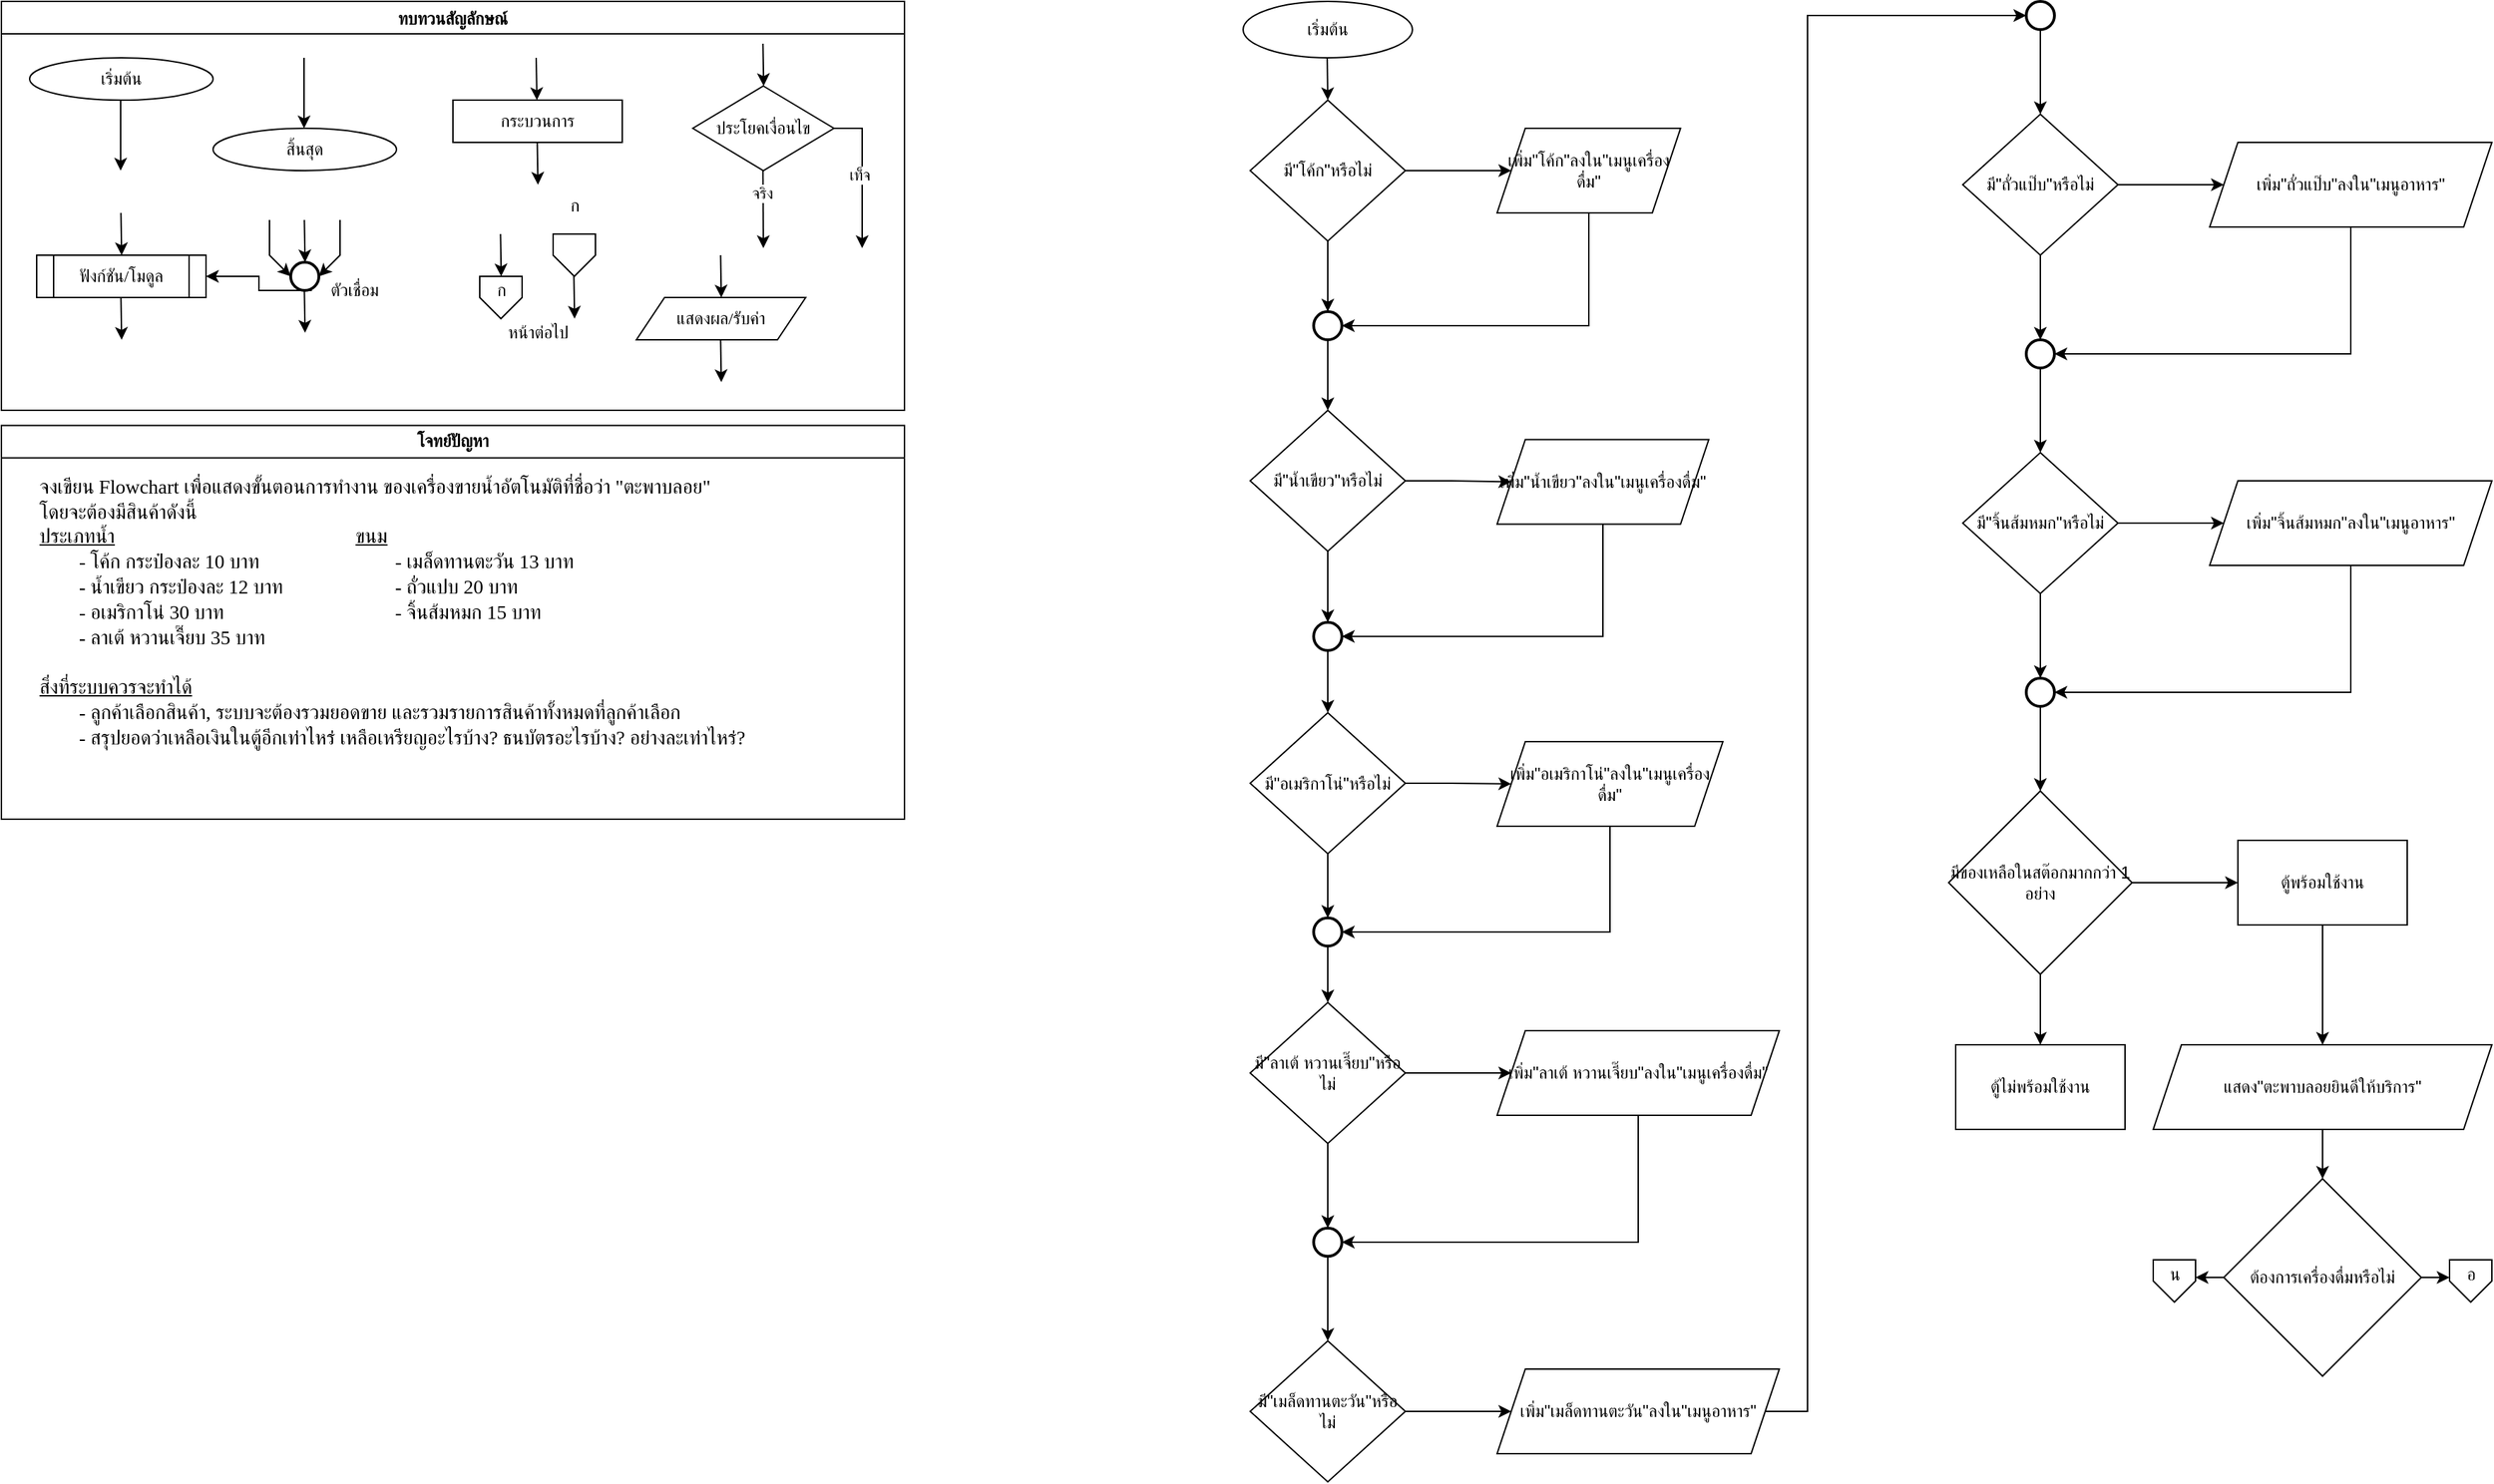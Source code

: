 <mxfile version="28.0.5" pages="4">
  <diagram name="ตรวจสอบสินค้า" id="P9CoXDW8uRd9M_O3XwbH">
    <mxGraphModel dx="3084" dy="1124" grid="1" gridSize="10" guides="1" tooltips="1" connect="1" arrows="1" fold="1" page="1" pageScale="1" pageWidth="1000" pageHeight="1169" math="0" shadow="0">
      <root>
        <mxCell id="0" />
        <mxCell id="1" parent="0" />
        <mxCell id="0fHbCotXsVHA08c29kzg-1" value="ทบทวนสัญลักษณ์" style="swimlane;fontFamily=Sarabun;fontSource=https%3A%2F%2Ffonts.googleapis.com%2Fcss%3Ffamily%3DSarabun;" parent="1" vertex="1">
          <mxGeometry x="-840" y="40" width="640" height="290" as="geometry" />
        </mxCell>
        <mxCell id="0fHbCotXsVHA08c29kzg-2" value="&lt;font data-font-src=&quot;https://fonts.googleapis.com/css?family=Sarabun&quot; face=&quot;Sarabun&quot;&gt;เริ่มต้น&lt;/font&gt;" style="ellipse;whiteSpace=wrap;html=1;" parent="0fHbCotXsVHA08c29kzg-1" vertex="1">
          <mxGeometry x="20" y="40" width="130" height="30" as="geometry" />
        </mxCell>
        <mxCell id="0fHbCotXsVHA08c29kzg-3" value="" style="endArrow=classic;html=1;rounded=0;" parent="0fHbCotXsVHA08c29kzg-1" edge="1">
          <mxGeometry width="50" height="50" relative="1" as="geometry">
            <mxPoint x="84.5" y="70" as="sourcePoint" />
            <mxPoint x="84.5" y="120" as="targetPoint" />
          </mxGeometry>
        </mxCell>
        <mxCell id="0fHbCotXsVHA08c29kzg-4" value="&lt;font face=&quot;Sarabun&quot;&gt;สิ้นสุด&lt;/font&gt;" style="ellipse;whiteSpace=wrap;html=1;" parent="0fHbCotXsVHA08c29kzg-1" vertex="1">
          <mxGeometry x="150" y="90" width="130" height="30" as="geometry" />
        </mxCell>
        <mxCell id="0fHbCotXsVHA08c29kzg-5" value="" style="endArrow=classic;html=1;rounded=0;" parent="0fHbCotXsVHA08c29kzg-1" edge="1">
          <mxGeometry width="50" height="50" relative="1" as="geometry">
            <mxPoint x="214.5" y="40" as="sourcePoint" />
            <mxPoint x="214.5" y="90" as="targetPoint" />
          </mxGeometry>
        </mxCell>
        <mxCell id="0fHbCotXsVHA08c29kzg-6" value="กระบวนการ" style="rounded=0;whiteSpace=wrap;html=1;fontFamily=Sarabun;fontSource=https%3A%2F%2Ffonts.googleapis.com%2Fcss%3Ffamily%3DSarabun;" parent="0fHbCotXsVHA08c29kzg-1" vertex="1">
          <mxGeometry x="320" y="70" width="120" height="30" as="geometry" />
        </mxCell>
        <mxCell id="0fHbCotXsVHA08c29kzg-7" value="" style="endArrow=classic;html=1;rounded=0;" parent="0fHbCotXsVHA08c29kzg-1" edge="1">
          <mxGeometry width="50" height="50" relative="1" as="geometry">
            <mxPoint x="379" y="40" as="sourcePoint" />
            <mxPoint x="379.5" y="70" as="targetPoint" />
          </mxGeometry>
        </mxCell>
        <mxCell id="0fHbCotXsVHA08c29kzg-8" value="" style="endArrow=classic;html=1;rounded=0;" parent="0fHbCotXsVHA08c29kzg-1" edge="1">
          <mxGeometry width="50" height="50" relative="1" as="geometry">
            <mxPoint x="379.75" y="100" as="sourcePoint" />
            <mxPoint x="380.25" y="130" as="targetPoint" />
          </mxGeometry>
        </mxCell>
        <mxCell id="0fHbCotXsVHA08c29kzg-9" value="ประโยคเงื่อนไข" style="rhombus;whiteSpace=wrap;html=1;fontFamily=Sarabun;fontSource=https%3A%2F%2Ffonts.googleapis.com%2Fcss%3Ffamily%3DSarabun;" parent="0fHbCotXsVHA08c29kzg-1" vertex="1">
          <mxGeometry x="490" y="60" width="100" height="60" as="geometry" />
        </mxCell>
        <mxCell id="0fHbCotXsVHA08c29kzg-10" value="" style="endArrow=classic;html=1;rounded=0;" parent="0fHbCotXsVHA08c29kzg-1" edge="1">
          <mxGeometry width="50" height="50" relative="1" as="geometry">
            <mxPoint x="539.71" y="30" as="sourcePoint" />
            <mxPoint x="540.21" y="60" as="targetPoint" />
          </mxGeometry>
        </mxCell>
        <mxCell id="0fHbCotXsVHA08c29kzg-11" value="" style="endArrow=classic;html=1;rounded=0;" parent="0fHbCotXsVHA08c29kzg-1" edge="1">
          <mxGeometry width="50" height="50" relative="1" as="geometry">
            <mxPoint x="539.71" y="120" as="sourcePoint" />
            <mxPoint x="540" y="175" as="targetPoint" />
          </mxGeometry>
        </mxCell>
        <mxCell id="0fHbCotXsVHA08c29kzg-12" value="จริง" style="edgeLabel;html=1;align=center;verticalAlign=middle;resizable=0;points=[];fontFamily=Sarabun;fontSource=https%3A%2F%2Ffonts.googleapis.com%2Fcss%3Ffamily%3DSarabun;" parent="0fHbCotXsVHA08c29kzg-11" vertex="1" connectable="0">
          <mxGeometry x="-0.414" y="-1" relative="1" as="geometry">
            <mxPoint as="offset" />
          </mxGeometry>
        </mxCell>
        <mxCell id="0fHbCotXsVHA08c29kzg-13" value="" style="endArrow=classic;html=1;rounded=0;exitX=1;exitY=0.5;exitDx=0;exitDy=0;" parent="0fHbCotXsVHA08c29kzg-1" source="0fHbCotXsVHA08c29kzg-9" edge="1">
          <mxGeometry width="50" height="50" relative="1" as="geometry">
            <mxPoint x="620" y="95" as="sourcePoint" />
            <mxPoint x="610" y="175" as="targetPoint" />
            <Array as="points">
              <mxPoint x="610" y="90" />
            </Array>
          </mxGeometry>
        </mxCell>
        <mxCell id="0fHbCotXsVHA08c29kzg-14" value="&lt;font data-font-src=&quot;https://fonts.googleapis.com/css?family=Sarabun&quot; face=&quot;Sarabun&quot;&gt;เท็จ&lt;/font&gt;" style="edgeLabel;html=1;align=center;verticalAlign=middle;resizable=0;points=[];" parent="0fHbCotXsVHA08c29kzg-13" vertex="1" connectable="0">
          <mxGeometry x="-0.002" y="-2" relative="1" as="geometry">
            <mxPoint as="offset" />
          </mxGeometry>
        </mxCell>
        <mxCell id="0fHbCotXsVHA08c29kzg-15" value="&lt;font data-font-src=&quot;https://fonts.googleapis.com/css?family=Sarabun&quot; face=&quot;Sarabun&quot;&gt;ฟังก์ชัน/โมดูล&lt;/font&gt;" style="shape=process;whiteSpace=wrap;html=1;backgroundOutline=1;" parent="0fHbCotXsVHA08c29kzg-1" vertex="1">
          <mxGeometry x="25" y="180" width="120" height="30" as="geometry" />
        </mxCell>
        <mxCell id="0fHbCotXsVHA08c29kzg-16" value="" style="endArrow=classic;html=1;rounded=0;" parent="0fHbCotXsVHA08c29kzg-1" edge="1">
          <mxGeometry width="50" height="50" relative="1" as="geometry">
            <mxPoint x="84.71" y="150" as="sourcePoint" />
            <mxPoint x="85.21" y="180" as="targetPoint" />
          </mxGeometry>
        </mxCell>
        <mxCell id="0fHbCotXsVHA08c29kzg-17" value="" style="endArrow=classic;html=1;rounded=0;" parent="0fHbCotXsVHA08c29kzg-1" edge="1">
          <mxGeometry width="50" height="50" relative="1" as="geometry">
            <mxPoint x="84.71" y="210" as="sourcePoint" />
            <mxPoint x="85.21" y="240" as="targetPoint" />
          </mxGeometry>
        </mxCell>
        <mxCell id="0fHbCotXsVHA08c29kzg-18" value="" style="strokeWidth=2;html=1;shape=mxgraph.flowchart.start_2;whiteSpace=wrap;" parent="0fHbCotXsVHA08c29kzg-1" vertex="1">
          <mxGeometry x="205" y="185" width="20" height="20" as="geometry" />
        </mxCell>
        <mxCell id="0fHbCotXsVHA08c29kzg-19" value="" style="endArrow=classic;html=1;rounded=0;" parent="0fHbCotXsVHA08c29kzg-1" edge="1">
          <mxGeometry width="50" height="50" relative="1" as="geometry">
            <mxPoint x="214.71" y="155" as="sourcePoint" />
            <mxPoint x="215.21" y="185" as="targetPoint" />
          </mxGeometry>
        </mxCell>
        <mxCell id="0fHbCotXsVHA08c29kzg-20" value="" style="endArrow=classic;html=1;rounded=0;entryX=0;entryY=0.5;entryDx=0;entryDy=0;entryPerimeter=0;" parent="0fHbCotXsVHA08c29kzg-1" target="0fHbCotXsVHA08c29kzg-18" edge="1">
          <mxGeometry width="50" height="50" relative="1" as="geometry">
            <mxPoint x="190.0" y="155" as="sourcePoint" />
            <mxPoint x="190.5" y="185" as="targetPoint" />
            <Array as="points">
              <mxPoint x="190" y="180" />
            </Array>
          </mxGeometry>
        </mxCell>
        <mxCell id="0fHbCotXsVHA08c29kzg-21" value="" style="endArrow=classic;html=1;rounded=0;entryX=1;entryY=0.5;entryDx=0;entryDy=0;entryPerimeter=0;" parent="0fHbCotXsVHA08c29kzg-1" target="0fHbCotXsVHA08c29kzg-18" edge="1">
          <mxGeometry width="50" height="50" relative="1" as="geometry">
            <mxPoint x="240.0" y="155" as="sourcePoint" />
            <mxPoint x="240.5" y="185" as="targetPoint" />
            <Array as="points">
              <mxPoint x="240" y="180" />
            </Array>
          </mxGeometry>
        </mxCell>
        <mxCell id="0fHbCotXsVHA08c29kzg-22" value="" style="endArrow=classic;html=1;rounded=0;" parent="0fHbCotXsVHA08c29kzg-1" edge="1">
          <mxGeometry width="50" height="50" relative="1" as="geometry">
            <mxPoint x="214.71" y="205" as="sourcePoint" />
            <mxPoint x="215.21" y="235" as="targetPoint" />
          </mxGeometry>
        </mxCell>
        <mxCell id="0fHbCotXsVHA08c29kzg-57" value="" style="edgeStyle=orthogonalEdgeStyle;rounded=0;orthogonalLoop=1;jettySize=auto;html=1;" parent="0fHbCotXsVHA08c29kzg-1" source="0fHbCotXsVHA08c29kzg-23" target="0fHbCotXsVHA08c29kzg-15" edge="1">
          <mxGeometry relative="1" as="geometry" />
        </mxCell>
        <mxCell id="0fHbCotXsVHA08c29kzg-23" value="&lt;font data-font-src=&quot;https://fonts.googleapis.com/css?family=Sarabun&quot; face=&quot;Sarabun&quot;&gt;ตัวเชื่อม&lt;/font&gt;" style="text;html=1;align=center;verticalAlign=middle;resizable=0;points=[];autosize=1;strokeColor=none;fillColor=none;" parent="0fHbCotXsVHA08c29kzg-1" vertex="1">
          <mxGeometry x="220" y="190" width="60" height="30" as="geometry" />
        </mxCell>
        <mxCell id="0fHbCotXsVHA08c29kzg-24" value="" style="endArrow=classic;html=1;rounded=0;" parent="0fHbCotXsVHA08c29kzg-1" edge="1">
          <mxGeometry width="50" height="50" relative="1" as="geometry">
            <mxPoint x="353.71" y="165" as="sourcePoint" />
            <mxPoint x="354.21" y="195" as="targetPoint" />
          </mxGeometry>
        </mxCell>
        <mxCell id="0fHbCotXsVHA08c29kzg-25" value="" style="verticalLabelPosition=bottom;verticalAlign=top;html=1;shape=offPageConnector;rounded=0;size=0.5;" parent="0fHbCotXsVHA08c29kzg-1" vertex="1">
          <mxGeometry x="339" y="195" width="30" height="30" as="geometry" />
        </mxCell>
        <mxCell id="0fHbCotXsVHA08c29kzg-26" value="" style="endArrow=classic;html=1;rounded=0;" parent="0fHbCotXsVHA08c29kzg-1" edge="1">
          <mxGeometry width="50" height="50" relative="1" as="geometry">
            <mxPoint x="405.71" y="195" as="sourcePoint" />
            <mxPoint x="406.21" y="225" as="targetPoint" />
          </mxGeometry>
        </mxCell>
        <mxCell id="0fHbCotXsVHA08c29kzg-28" value="หน้าต่อไป" style="text;html=1;align=center;verticalAlign=middle;resizable=0;points=[];autosize=1;strokeColor=none;fillColor=none;fontFamily=Sarabun;fontSource=https%3A%2F%2Ffonts.googleapis.com%2Fcss%3Ffamily%3DSarabun;" parent="0fHbCotXsVHA08c29kzg-1" vertex="1">
          <mxGeometry x="345" y="220" width="70" height="30" as="geometry" />
        </mxCell>
        <mxCell id="0fHbCotXsVHA08c29kzg-29" value="ก" style="text;html=1;align=center;verticalAlign=middle;resizable=0;points=[];autosize=1;strokeColor=none;fillColor=none;fontFamily=Sarabun;fontSource=https%3A%2F%2Ffonts.googleapis.com%2Fcss%3Ffamily%3DSarabun;" parent="0fHbCotXsVHA08c29kzg-1" vertex="1">
          <mxGeometry x="339" y="190" width="30" height="30" as="geometry" />
        </mxCell>
        <mxCell id="0fHbCotXsVHA08c29kzg-31" value="แสดงผล/รับค่า" style="shape=parallelogram;perimeter=parallelogramPerimeter;whiteSpace=wrap;html=1;fixedSize=1;fontFamily=Sarabun;fontSource=https%3A%2F%2Ffonts.googleapis.com%2Fcss%3Ffamily%3DSarabun;" parent="0fHbCotXsVHA08c29kzg-1" vertex="1">
          <mxGeometry x="450" y="210" width="120" height="30" as="geometry" />
        </mxCell>
        <mxCell id="0fHbCotXsVHA08c29kzg-32" value="" style="endArrow=classic;html=1;rounded=0;" parent="0fHbCotXsVHA08c29kzg-1" edge="1">
          <mxGeometry width="50" height="50" relative="1" as="geometry">
            <mxPoint x="509.71" y="180" as="sourcePoint" />
            <mxPoint x="510.21" y="210" as="targetPoint" />
          </mxGeometry>
        </mxCell>
        <mxCell id="0fHbCotXsVHA08c29kzg-33" value="" style="endArrow=classic;html=1;rounded=0;" parent="0fHbCotXsVHA08c29kzg-1" edge="1">
          <mxGeometry width="50" height="50" relative="1" as="geometry">
            <mxPoint x="509.71" y="240" as="sourcePoint" />
            <mxPoint x="510.21" y="270" as="targetPoint" />
          </mxGeometry>
        </mxCell>
        <mxCell id="2G88Al0yvT3zQoZHVbnN-315" value="" style="group" vertex="1" connectable="0" parent="0fHbCotXsVHA08c29kzg-1">
          <mxGeometry x="391" y="130" width="30" height="65" as="geometry" />
        </mxCell>
        <mxCell id="0fHbCotXsVHA08c29kzg-27" value="" style="verticalLabelPosition=bottom;verticalAlign=top;html=1;shape=offPageConnector;rounded=0;size=0.5;" parent="2G88Al0yvT3zQoZHVbnN-315" vertex="1">
          <mxGeometry y="35" width="30" height="30" as="geometry" />
        </mxCell>
        <mxCell id="0fHbCotXsVHA08c29kzg-30" value="ก" style="text;html=1;align=center;verticalAlign=middle;resizable=0;points=[];autosize=1;strokeColor=none;fillColor=none;fontFamily=Sarabun;fontSource=https%3A%2F%2Ffonts.googleapis.com%2Fcss%3Ffamily%3DSarabun;" parent="2G88Al0yvT3zQoZHVbnN-315" vertex="1">
          <mxGeometry width="30" height="30" as="geometry" />
        </mxCell>
        <mxCell id="0fHbCotXsVHA08c29kzg-34" value="&lt;font data-font-src=&quot;https://fonts.googleapis.com/css?family=Sarabun&quot; face=&quot;Sarabun&quot;&gt;โจทย์ปัญหา&lt;/font&gt;" style="swimlane;whiteSpace=wrap;html=1;" parent="1" vertex="1">
          <mxGeometry x="-840" y="340.75" width="640" height="279.25" as="geometry" />
        </mxCell>
        <mxCell id="0fHbCotXsVHA08c29kzg-35" value="&lt;font data-font-src=&quot;https://fonts.googleapis.com/css?family=Sarabun&quot; face=&quot;Sarabun&quot; style=&quot;font-size: 14px;&quot;&gt;จงเขียน Flowchart เพื่อแสดงขั้นตอนการทำงาน ของเครื่องขายน้ำอัตโนมัติที่ชื่อว่า &quot;ตะพาบลอย&quot;&lt;br&gt;โดยจะต้องมีสินค้าดังนี้&lt;br&gt;&lt;u&gt;ประเภทน้ำ&lt;span style=&quot;white-space: pre;&quot;&gt;&#x9;&lt;/span&gt;&lt;span style=&quot;white-space: pre;&quot;&gt;&#x9;&lt;/span&gt;&lt;span style=&quot;white-space: pre;&quot;&gt;&#x9;&lt;/span&gt;&lt;span style=&quot;white-space: pre;&quot;&gt;&#x9;&lt;/span&gt;&lt;span style=&quot;white-space: pre;&quot;&gt;&#x9;&lt;/span&gt;&lt;span style=&quot;white-space: pre;&quot;&gt;&#x9;&lt;span style=&quot;white-space: pre;&quot;&gt;&#x9;&lt;/span&gt;ข&lt;/span&gt;นม&lt;/u&gt;&lt;br&gt;&lt;span style=&quot;white-space: pre;&quot;&gt;&#x9;&lt;/span&gt;- โค้ก กระป๋องละ 10 บาท&lt;span style=&quot;white-space: pre;&quot;&gt;&#x9;&lt;/span&gt;&lt;span style=&quot;white-space: pre;&quot;&gt;&#x9;&lt;/span&gt;&lt;span style=&quot;white-space: pre;&quot;&gt;&#x9;&lt;/span&gt;&lt;span style=&quot;white-space: pre;&quot;&gt;&#x9;&lt;/span&gt;- เมล็ดทานตะวัน 13 บาท&lt;br&gt;&lt;span style=&quot;white-space: pre;&quot;&gt;&#x9;&lt;/span&gt;- น้ำเขียว กระป๋องละ 12 บาท&lt;span style=&quot;white-space: pre;&quot;&gt;&#x9;&lt;/span&gt;&lt;span style=&quot;white-space: pre;&quot;&gt;&#x9;&lt;/span&gt;&lt;span style=&quot;white-space: pre;&quot;&gt;&#x9;&lt;/span&gt;- ถั่วแปบ 20 บาท&lt;br&gt;&lt;span style=&quot;white-space: pre;&quot;&gt;&#x9;&lt;/span&gt;- อเมริกาโน่ 30 บาท&lt;span style=&quot;white-space: pre;&quot;&gt;&#x9;&lt;/span&gt;&lt;span style=&quot;white-space: pre;&quot;&gt;&#x9;&lt;/span&gt;&lt;span style=&quot;white-space: pre;&quot;&gt;&#x9;&lt;/span&gt;&lt;span style=&quot;white-space: pre;&quot;&gt;&#x9;&lt;/span&gt;&lt;span style=&quot;white-space: pre;&quot;&gt;&#x9;&lt;/span&gt;- จิ้นส้มหมก 15 บาท&lt;br&gt;&lt;span style=&quot;white-space: pre;&quot;&gt;&#x9;&lt;/span&gt;- ลาเต้ หวานเจี๊ยบ 35 บาท&lt;span style=&quot;white-space: pre;&quot;&gt;&#x9;&lt;/span&gt;&lt;br&gt;&lt;br&gt;&lt;u&gt;สิ่งที่ระบบควรจะทำได้&lt;/u&gt;&lt;br&gt;&lt;span style=&quot;white-space: pre;&quot;&gt;&#x9;&lt;/span&gt;- ลูกค้าเลือกสินค้า, ระบบจะต้องรวมยอดขาย และรวมรายการสินค้าทั้งหมดที่ลูกค้าเลือก&lt;br&gt;&lt;span style=&quot;white-space: pre;&quot;&gt;&#x9;&lt;/span&gt;- สรุปยอดว่าเหลือเงินในตู้อีกเท่าไหร่ เหลือเหรียญอะไรบ้าง? ธนบัตรอะไรบ้าง? อย่างละเท่าไหร่?&lt;br&gt;&lt;br&gt;&lt;br&gt;&lt;/font&gt;" style="text;html=1;align=left;verticalAlign=middle;resizable=0;points=[];autosize=1;strokeColor=none;fillColor=none;fontSize=14;" parent="0fHbCotXsVHA08c29kzg-34" vertex="1">
          <mxGeometry x="25" y="30" width="580" height="240" as="geometry" />
        </mxCell>
        <mxCell id="0fHbCotXsVHA08c29kzg-43" value="&lt;font data-font-src=&quot;https://fonts.googleapis.com/css?family=Sarabun&quot; face=&quot;Sarabun&quot;&gt;เริ่มต้น&lt;/font&gt;" style="ellipse;whiteSpace=wrap;html=1;" parent="1" vertex="1">
          <mxGeometry x="40" y="40" width="120" height="40" as="geometry" />
        </mxCell>
        <mxCell id="0fHbCotXsVHA08c29kzg-44" value="" style="endArrow=classic;html=1;rounded=0;entryX=0.5;entryY=0;entryDx=0;entryDy=0;" parent="1" edge="1" target="2G88Al0yvT3zQoZHVbnN-227">
          <mxGeometry width="50" height="50" relative="1" as="geometry">
            <mxPoint x="99.6" y="80" as="sourcePoint" />
            <mxPoint x="99.6" y="130" as="targetPoint" />
          </mxGeometry>
        </mxCell>
        <mxCell id="2G88Al0yvT3zQoZHVbnN-232" value="" style="edgeStyle=orthogonalEdgeStyle;rounded=0;orthogonalLoop=1;jettySize=auto;html=1;" edge="1" parent="1" source="2G88Al0yvT3zQoZHVbnN-265" target="2G88Al0yvT3zQoZHVbnN-228">
          <mxGeometry relative="1" as="geometry" />
        </mxCell>
        <mxCell id="2G88Al0yvT3zQoZHVbnN-282" value="" style="edgeStyle=orthogonalEdgeStyle;rounded=0;orthogonalLoop=1;jettySize=auto;html=1;" edge="1" parent="1" source="2G88Al0yvT3zQoZHVbnN-227" target="2G88Al0yvT3zQoZHVbnN-281">
          <mxGeometry relative="1" as="geometry" />
        </mxCell>
        <mxCell id="2G88Al0yvT3zQoZHVbnN-227" value="มี&quot;โค้ก&quot;หรือไม่" style="rhombus;whiteSpace=wrap;html=1;" vertex="1" parent="1">
          <mxGeometry x="45" y="110" width="110" height="100" as="geometry" />
        </mxCell>
        <mxCell id="2G88Al0yvT3zQoZHVbnN-233" value="" style="edgeStyle=orthogonalEdgeStyle;rounded=0;orthogonalLoop=1;jettySize=auto;html=1;" edge="1" parent="1" source="2G88Al0yvT3zQoZHVbnN-266" target="2G88Al0yvT3zQoZHVbnN-229">
          <mxGeometry relative="1" as="geometry" />
        </mxCell>
        <mxCell id="2G88Al0yvT3zQoZHVbnN-285" value="" style="edgeStyle=orthogonalEdgeStyle;rounded=0;orthogonalLoop=1;jettySize=auto;html=1;" edge="1" parent="1" source="2G88Al0yvT3zQoZHVbnN-228" target="2G88Al0yvT3zQoZHVbnN-284">
          <mxGeometry relative="1" as="geometry" />
        </mxCell>
        <mxCell id="2G88Al0yvT3zQoZHVbnN-228" value="มี&quot;น้ำเขียว&quot;หรือไม่" style="rhombus;whiteSpace=wrap;html=1;" vertex="1" parent="1">
          <mxGeometry x="45" y="330" width="110" height="100" as="geometry" />
        </mxCell>
        <mxCell id="2G88Al0yvT3zQoZHVbnN-234" value="" style="edgeStyle=orthogonalEdgeStyle;rounded=0;orthogonalLoop=1;jettySize=auto;html=1;" edge="1" parent="1" source="2G88Al0yvT3zQoZHVbnN-267" target="2G88Al0yvT3zQoZHVbnN-231">
          <mxGeometry relative="1" as="geometry" />
        </mxCell>
        <mxCell id="2G88Al0yvT3zQoZHVbnN-288" value="" style="edgeStyle=orthogonalEdgeStyle;rounded=0;orthogonalLoop=1;jettySize=auto;html=1;" edge="1" parent="1" source="2G88Al0yvT3zQoZHVbnN-229" target="2G88Al0yvT3zQoZHVbnN-287">
          <mxGeometry relative="1" as="geometry" />
        </mxCell>
        <mxCell id="2G88Al0yvT3zQoZHVbnN-229" value="มี&quot;อเมริกาโน่&quot;หรือไม่" style="rhombus;whiteSpace=wrap;html=1;" vertex="1" parent="1">
          <mxGeometry x="45" y="544.5" width="110" height="100" as="geometry" />
        </mxCell>
        <mxCell id="2G88Al0yvT3zQoZHVbnN-263" style="edgeStyle=orthogonalEdgeStyle;rounded=0;orthogonalLoop=1;jettySize=auto;html=1;entryX=0.5;entryY=0;entryDx=0;entryDy=0;" edge="1" parent="1" source="2G88Al0yvT3zQoZHVbnN-268" target="2G88Al0yvT3zQoZHVbnN-236">
          <mxGeometry relative="1" as="geometry" />
        </mxCell>
        <mxCell id="2G88Al0yvT3zQoZHVbnN-290" value="" style="edgeStyle=orthogonalEdgeStyle;rounded=0;orthogonalLoop=1;jettySize=auto;html=1;" edge="1" parent="1" source="2G88Al0yvT3zQoZHVbnN-231" target="2G88Al0yvT3zQoZHVbnN-289">
          <mxGeometry relative="1" as="geometry" />
        </mxCell>
        <mxCell id="2G88Al0yvT3zQoZHVbnN-231" value="มี&quot;ลาเต้ หวานเจี๊ยบ&quot;หรือไม่" style="rhombus;whiteSpace=wrap;html=1;" vertex="1" parent="1">
          <mxGeometry x="45" y="750" width="110" height="100" as="geometry" />
        </mxCell>
        <mxCell id="2G88Al0yvT3zQoZHVbnN-240" value="" style="edgeStyle=orthogonalEdgeStyle;rounded=0;orthogonalLoop=1;jettySize=auto;html=1;" edge="1" parent="1" source="2G88Al0yvT3zQoZHVbnN-269" target="2G88Al0yvT3zQoZHVbnN-237">
          <mxGeometry relative="1" as="geometry" />
        </mxCell>
        <mxCell id="2G88Al0yvT3zQoZHVbnN-299" value="" style="edgeStyle=orthogonalEdgeStyle;rounded=0;orthogonalLoop=1;jettySize=auto;html=1;" edge="1" parent="1" source="2G88Al0yvT3zQoZHVbnN-236" target="2G88Al0yvT3zQoZHVbnN-293">
          <mxGeometry relative="1" as="geometry" />
        </mxCell>
        <mxCell id="2G88Al0yvT3zQoZHVbnN-236" value="มี&quot;เมล็ดทานตะวัน&quot;หรือไม่" style="rhombus;whiteSpace=wrap;html=1;" vertex="1" parent="1">
          <mxGeometry x="45" y="990" width="110" height="100" as="geometry" />
        </mxCell>
        <mxCell id="2G88Al0yvT3zQoZHVbnN-241" value="" style="edgeStyle=orthogonalEdgeStyle;rounded=0;orthogonalLoop=1;jettySize=auto;html=1;" edge="1" parent="1" source="2G88Al0yvT3zQoZHVbnN-270" target="2G88Al0yvT3zQoZHVbnN-238">
          <mxGeometry relative="1" as="geometry" />
        </mxCell>
        <mxCell id="2G88Al0yvT3zQoZHVbnN-301" value="" style="edgeStyle=orthogonalEdgeStyle;rounded=0;orthogonalLoop=1;jettySize=auto;html=1;" edge="1" parent="1" source="2G88Al0yvT3zQoZHVbnN-237" target="2G88Al0yvT3zQoZHVbnN-294">
          <mxGeometry relative="1" as="geometry" />
        </mxCell>
        <mxCell id="2G88Al0yvT3zQoZHVbnN-237" value="มี&quot;ถั่วแป๊บ&quot;หรือไม่" style="rhombus;whiteSpace=wrap;html=1;" vertex="1" parent="1">
          <mxGeometry x="550" y="120" width="110" height="100" as="geometry" />
        </mxCell>
        <mxCell id="2G88Al0yvT3zQoZHVbnN-303" value="" style="edgeStyle=orthogonalEdgeStyle;rounded=0;orthogonalLoop=1;jettySize=auto;html=1;" edge="1" parent="1" source="2G88Al0yvT3zQoZHVbnN-238" target="2G88Al0yvT3zQoZHVbnN-295">
          <mxGeometry relative="1" as="geometry" />
        </mxCell>
        <mxCell id="2G88Al0yvT3zQoZHVbnN-238" value="มี&quot;จิ้นส้มหมก&quot;หรือไม่" style="rhombus;whiteSpace=wrap;html=1;" vertex="1" parent="1">
          <mxGeometry x="550" y="360" width="110" height="100" as="geometry" />
        </mxCell>
        <mxCell id="2G88Al0yvT3zQoZHVbnN-271" value="" style="edgeStyle=orthogonalEdgeStyle;rounded=0;orthogonalLoop=1;jettySize=auto;html=1;" edge="1" parent="1" source="2G88Al0yvT3zQoZHVbnN-237" target="2G88Al0yvT3zQoZHVbnN-270">
          <mxGeometry relative="1" as="geometry">
            <mxPoint x="605" y="220" as="sourcePoint" />
            <mxPoint x="605" y="360" as="targetPoint" />
          </mxGeometry>
        </mxCell>
        <mxCell id="2G88Al0yvT3zQoZHVbnN-270" value="" style="strokeWidth=2;html=1;shape=mxgraph.flowchart.start_2;whiteSpace=wrap;" vertex="1" parent="1">
          <mxGeometry x="595" y="280" width="20" height="20" as="geometry" />
        </mxCell>
        <mxCell id="2G88Al0yvT3zQoZHVbnN-269" value="" style="strokeWidth=2;html=1;shape=mxgraph.flowchart.start_2;whiteSpace=wrap;" vertex="1" parent="1">
          <mxGeometry x="595" y="40" width="20" height="20" as="geometry" />
        </mxCell>
        <mxCell id="2G88Al0yvT3zQoZHVbnN-274" value="" style="edgeStyle=orthogonalEdgeStyle;rounded=0;orthogonalLoop=1;jettySize=auto;html=1;entryX=0.5;entryY=0;entryDx=0;entryDy=0;" edge="1" parent="1" source="2G88Al0yvT3zQoZHVbnN-231" target="2G88Al0yvT3zQoZHVbnN-268">
          <mxGeometry relative="1" as="geometry">
            <mxPoint x="100" y="850" as="sourcePoint" />
            <mxPoint x="100" y="990" as="targetPoint" />
          </mxGeometry>
        </mxCell>
        <mxCell id="2G88Al0yvT3zQoZHVbnN-268" value="" style="strokeWidth=2;html=1;shape=mxgraph.flowchart.start_2;whiteSpace=wrap;" vertex="1" parent="1">
          <mxGeometry x="90" y="910" width="20" height="20" as="geometry" />
        </mxCell>
        <mxCell id="2G88Al0yvT3zQoZHVbnN-275" value="" style="edgeStyle=orthogonalEdgeStyle;rounded=0;orthogonalLoop=1;jettySize=auto;html=1;" edge="1" parent="1" source="2G88Al0yvT3zQoZHVbnN-229" target="2G88Al0yvT3zQoZHVbnN-267">
          <mxGeometry relative="1" as="geometry">
            <mxPoint x="100" y="645" as="sourcePoint" />
            <mxPoint x="100" y="750" as="targetPoint" />
          </mxGeometry>
        </mxCell>
        <mxCell id="2G88Al0yvT3zQoZHVbnN-267" value="" style="strokeWidth=2;html=1;shape=mxgraph.flowchart.start_2;whiteSpace=wrap;" vertex="1" parent="1">
          <mxGeometry x="90" y="690" width="20" height="20" as="geometry" />
        </mxCell>
        <mxCell id="2G88Al0yvT3zQoZHVbnN-276" value="" style="edgeStyle=orthogonalEdgeStyle;rounded=0;orthogonalLoop=1;jettySize=auto;html=1;" edge="1" parent="1" source="2G88Al0yvT3zQoZHVbnN-228" target="2G88Al0yvT3zQoZHVbnN-266">
          <mxGeometry relative="1" as="geometry">
            <mxPoint x="100" y="430" as="sourcePoint" />
            <mxPoint x="100" y="545" as="targetPoint" />
          </mxGeometry>
        </mxCell>
        <mxCell id="2G88Al0yvT3zQoZHVbnN-266" value="" style="strokeWidth=2;html=1;shape=mxgraph.flowchart.start_2;whiteSpace=wrap;" vertex="1" parent="1">
          <mxGeometry x="90" y="480.38" width="20" height="20" as="geometry" />
        </mxCell>
        <mxCell id="2G88Al0yvT3zQoZHVbnN-280" value="" style="edgeStyle=orthogonalEdgeStyle;rounded=0;orthogonalLoop=1;jettySize=auto;html=1;" edge="1" parent="1" source="2G88Al0yvT3zQoZHVbnN-227" target="2G88Al0yvT3zQoZHVbnN-265">
          <mxGeometry relative="1" as="geometry">
            <mxPoint x="100" y="210" as="sourcePoint" />
            <mxPoint x="100" y="330" as="targetPoint" />
          </mxGeometry>
        </mxCell>
        <mxCell id="2G88Al0yvT3zQoZHVbnN-265" value="" style="strokeWidth=2;html=1;shape=mxgraph.flowchart.start_2;whiteSpace=wrap;" vertex="1" parent="1">
          <mxGeometry x="90" y="260" width="20" height="20" as="geometry" />
        </mxCell>
        <mxCell id="2G88Al0yvT3zQoZHVbnN-281" value="เพิ่ม&quot;โค้ก&quot;ลงใน&quot;เมนูเครื่องดื่ม&quot;" style="shape=parallelogram;perimeter=parallelogramPerimeter;whiteSpace=wrap;html=1;fixedSize=1;" vertex="1" parent="1">
          <mxGeometry x="220" y="130" width="130" height="60" as="geometry" />
        </mxCell>
        <mxCell id="2G88Al0yvT3zQoZHVbnN-283" style="edgeStyle=orthogonalEdgeStyle;rounded=0;orthogonalLoop=1;jettySize=auto;html=1;entryX=1;entryY=0.5;entryDx=0;entryDy=0;entryPerimeter=0;exitX=0.5;exitY=1;exitDx=0;exitDy=0;" edge="1" parent="1" source="2G88Al0yvT3zQoZHVbnN-281" target="2G88Al0yvT3zQoZHVbnN-265">
          <mxGeometry relative="1" as="geometry" />
        </mxCell>
        <mxCell id="2G88Al0yvT3zQoZHVbnN-284" value="เพิ่ม&quot;น้ำเขียว&quot;ลงใน&quot;เมนูเครื่องดื่ม&quot;" style="shape=parallelogram;perimeter=parallelogramPerimeter;whiteSpace=wrap;html=1;fixedSize=1;" vertex="1" parent="1">
          <mxGeometry x="220" y="350.75" width="150" height="60" as="geometry" />
        </mxCell>
        <mxCell id="2G88Al0yvT3zQoZHVbnN-286" style="edgeStyle=orthogonalEdgeStyle;rounded=0;orthogonalLoop=1;jettySize=auto;html=1;entryX=1;entryY=0.5;entryDx=0;entryDy=0;entryPerimeter=0;exitX=0.5;exitY=1;exitDx=0;exitDy=0;" edge="1" parent="1" source="2G88Al0yvT3zQoZHVbnN-284" target="2G88Al0yvT3zQoZHVbnN-266">
          <mxGeometry relative="1" as="geometry" />
        </mxCell>
        <mxCell id="2G88Al0yvT3zQoZHVbnN-287" value="เพิ่ม&quot;อเมริกาโน่&quot;ลงใน&quot;เมนูเครื่องดื่ม&quot;" style="shape=parallelogram;perimeter=parallelogramPerimeter;whiteSpace=wrap;html=1;fixedSize=1;" vertex="1" parent="1">
          <mxGeometry x="220" y="565" width="160" height="60" as="geometry" />
        </mxCell>
        <mxCell id="2G88Al0yvT3zQoZHVbnN-289" value="เพิ่ม&quot;ลาเต้ หวานเจี๊ยบ&quot;ลงใน&quot;เมนูเครื่องดื่ม&quot;" style="shape=parallelogram;perimeter=parallelogramPerimeter;whiteSpace=wrap;html=1;fixedSize=1;" vertex="1" parent="1">
          <mxGeometry x="220" y="770" width="200" height="60" as="geometry" />
        </mxCell>
        <mxCell id="2G88Al0yvT3zQoZHVbnN-291" style="edgeStyle=orthogonalEdgeStyle;rounded=0;orthogonalLoop=1;jettySize=auto;html=1;entryX=1;entryY=0.5;entryDx=0;entryDy=0;entryPerimeter=0;exitX=0.5;exitY=1;exitDx=0;exitDy=0;" edge="1" parent="1" source="2G88Al0yvT3zQoZHVbnN-289" target="2G88Al0yvT3zQoZHVbnN-268">
          <mxGeometry relative="1" as="geometry" />
        </mxCell>
        <mxCell id="2G88Al0yvT3zQoZHVbnN-292" style="edgeStyle=orthogonalEdgeStyle;rounded=0;orthogonalLoop=1;jettySize=auto;html=1;entryX=1;entryY=0.5;entryDx=0;entryDy=0;entryPerimeter=0;exitX=0.5;exitY=1;exitDx=0;exitDy=0;" edge="1" parent="1" source="2G88Al0yvT3zQoZHVbnN-287" target="2G88Al0yvT3zQoZHVbnN-267">
          <mxGeometry relative="1" as="geometry" />
        </mxCell>
        <mxCell id="2G88Al0yvT3zQoZHVbnN-293" value="เพิ่ม&quot;เมล็ดทานตะวัน&quot;ลงใน&quot;เมนูอาหาร&quot;" style="shape=parallelogram;perimeter=parallelogramPerimeter;whiteSpace=wrap;html=1;fixedSize=1;" vertex="1" parent="1">
          <mxGeometry x="220" y="1010" width="200" height="60" as="geometry" />
        </mxCell>
        <mxCell id="2G88Al0yvT3zQoZHVbnN-294" value="เพิ่ม&quot;ถั่วแป๊บ&quot;ลงใน&quot;เมนูอาหาร&quot;" style="shape=parallelogram;perimeter=parallelogramPerimeter;whiteSpace=wrap;html=1;fixedSize=1;" vertex="1" parent="1">
          <mxGeometry x="725" y="140" width="200" height="60" as="geometry" />
        </mxCell>
        <mxCell id="2G88Al0yvT3zQoZHVbnN-295" value="เพิ่ม&quot;จิ้นส้มหมก&quot;ลงใน&quot;เมนูอาหาร&quot;" style="shape=parallelogram;perimeter=parallelogramPerimeter;whiteSpace=wrap;html=1;fixedSize=1;" vertex="1" parent="1">
          <mxGeometry x="725" y="380" width="200" height="60" as="geometry" />
        </mxCell>
        <mxCell id="2G88Al0yvT3zQoZHVbnN-296" value="" style="edgeStyle=orthogonalEdgeStyle;rounded=0;orthogonalLoop=1;jettySize=auto;html=1;entryX=0.5;entryY=0;entryDx=0;entryDy=0;" edge="1" parent="1" source="2G88Al0yvT3zQoZHVbnN-298" target="2G88Al0yvT3zQoZHVbnN-305">
          <mxGeometry relative="1" as="geometry">
            <mxPoint x="605" y="600" as="targetPoint" />
          </mxGeometry>
        </mxCell>
        <mxCell id="2G88Al0yvT3zQoZHVbnN-297" value="" style="edgeStyle=orthogonalEdgeStyle;rounded=0;orthogonalLoop=1;jettySize=auto;html=1;exitX=0.5;exitY=1;exitDx=0;exitDy=0;" edge="1" parent="1" target="2G88Al0yvT3zQoZHVbnN-298" source="2G88Al0yvT3zQoZHVbnN-238">
          <mxGeometry relative="1" as="geometry">
            <mxPoint x="605" y="460" as="sourcePoint" />
            <mxPoint x="605" y="600" as="targetPoint" />
          </mxGeometry>
        </mxCell>
        <mxCell id="2G88Al0yvT3zQoZHVbnN-298" value="" style="strokeWidth=2;html=1;shape=mxgraph.flowchart.start_2;whiteSpace=wrap;" vertex="1" parent="1">
          <mxGeometry x="595" y="520" width="20" height="20" as="geometry" />
        </mxCell>
        <mxCell id="2G88Al0yvT3zQoZHVbnN-300" style="edgeStyle=orthogonalEdgeStyle;rounded=0;orthogonalLoop=1;jettySize=auto;html=1;exitX=1;exitY=0.5;exitDx=0;exitDy=0;entryX=0;entryY=0.5;entryDx=0;entryDy=0;entryPerimeter=0;" edge="1" parent="1" source="2G88Al0yvT3zQoZHVbnN-293" target="2G88Al0yvT3zQoZHVbnN-269">
          <mxGeometry relative="1" as="geometry">
            <mxPoint x="650" y="50" as="targetPoint" />
            <Array as="points">
              <mxPoint x="440" y="1040" />
              <mxPoint x="440" y="50" />
            </Array>
          </mxGeometry>
        </mxCell>
        <mxCell id="2G88Al0yvT3zQoZHVbnN-302" style="edgeStyle=orthogonalEdgeStyle;rounded=0;orthogonalLoop=1;jettySize=auto;html=1;entryX=1;entryY=0.5;entryDx=0;entryDy=0;entryPerimeter=0;exitX=0.5;exitY=1;exitDx=0;exitDy=0;" edge="1" parent="1" source="2G88Al0yvT3zQoZHVbnN-294" target="2G88Al0yvT3zQoZHVbnN-270">
          <mxGeometry relative="1" as="geometry" />
        </mxCell>
        <mxCell id="2G88Al0yvT3zQoZHVbnN-304" style="edgeStyle=orthogonalEdgeStyle;rounded=0;orthogonalLoop=1;jettySize=auto;html=1;entryX=1;entryY=0.5;entryDx=0;entryDy=0;entryPerimeter=0;exitX=0.5;exitY=1;exitDx=0;exitDy=0;" edge="1" parent="1" source="2G88Al0yvT3zQoZHVbnN-295" target="2G88Al0yvT3zQoZHVbnN-298">
          <mxGeometry relative="1" as="geometry" />
        </mxCell>
        <mxCell id="2G88Al0yvT3zQoZHVbnN-307" value="" style="edgeStyle=orthogonalEdgeStyle;rounded=0;orthogonalLoop=1;jettySize=auto;html=1;" edge="1" parent="1" source="2G88Al0yvT3zQoZHVbnN-305" target="2G88Al0yvT3zQoZHVbnN-306">
          <mxGeometry relative="1" as="geometry" />
        </mxCell>
        <mxCell id="2G88Al0yvT3zQoZHVbnN-309" value="" style="edgeStyle=orthogonalEdgeStyle;rounded=0;orthogonalLoop=1;jettySize=auto;html=1;" edge="1" parent="1" source="2G88Al0yvT3zQoZHVbnN-305" target="2G88Al0yvT3zQoZHVbnN-308">
          <mxGeometry relative="1" as="geometry" />
        </mxCell>
        <mxCell id="2G88Al0yvT3zQoZHVbnN-305" value="มีของเหลือในสต๊อกมากกว่า 1 อย่าง" style="rhombus;whiteSpace=wrap;html=1;" vertex="1" parent="1">
          <mxGeometry x="540" y="600" width="130" height="130" as="geometry" />
        </mxCell>
        <mxCell id="2G88Al0yvT3zQoZHVbnN-575" style="edgeStyle=orthogonalEdgeStyle;rounded=0;orthogonalLoop=1;jettySize=auto;html=1;entryX=0.5;entryY=0;entryDx=0;entryDy=0;" edge="1" parent="1" source="2G88Al0yvT3zQoZHVbnN-306" target="2G88Al0yvT3zQoZHVbnN-319">
          <mxGeometry relative="1" as="geometry" />
        </mxCell>
        <mxCell id="2G88Al0yvT3zQoZHVbnN-306" value="ตู้พร้อมใช้งาน" style="rounded=0;whiteSpace=wrap;html=1;" vertex="1" parent="1">
          <mxGeometry x="745" y="635" width="120" height="60" as="geometry" />
        </mxCell>
        <mxCell id="2G88Al0yvT3zQoZHVbnN-308" value="ตู้ไม่พร้อมใช้งาน" style="rounded=0;whiteSpace=wrap;html=1;" vertex="1" parent="1">
          <mxGeometry x="545" y="780" width="120" height="60" as="geometry" />
        </mxCell>
        <mxCell id="2G88Al0yvT3zQoZHVbnN-322" value="" style="edgeStyle=orthogonalEdgeStyle;rounded=0;orthogonalLoop=1;jettySize=auto;html=1;" edge="1" parent="1" source="2G88Al0yvT3zQoZHVbnN-319" target="2G88Al0yvT3zQoZHVbnN-321">
          <mxGeometry relative="1" as="geometry" />
        </mxCell>
        <mxCell id="2G88Al0yvT3zQoZHVbnN-319" value="แสดง&quot;ตะพาบลอยยินดีให้บริการ&quot;" style="shape=parallelogram;perimeter=parallelogramPerimeter;whiteSpace=wrap;html=1;fixedSize=1;" vertex="1" parent="1">
          <mxGeometry x="685" y="780" width="240" height="60" as="geometry" />
        </mxCell>
        <mxCell id="2G88Al0yvT3zQoZHVbnN-321" value="ต้องการเครื่องดื่มหรือไม่" style="rhombus;whiteSpace=wrap;html=1;" vertex="1" parent="1">
          <mxGeometry x="735" y="875" width="140" height="140" as="geometry" />
        </mxCell>
        <mxCell id="2G88Al0yvT3zQoZHVbnN-539" value="" style="group" vertex="1" connectable="0" parent="1">
          <mxGeometry x="895" y="927.5" width="30" height="35" as="geometry" />
        </mxCell>
        <mxCell id="2G88Al0yvT3zQoZHVbnN-540" value="" style="verticalLabelPosition=bottom;verticalAlign=top;html=1;shape=offPageConnector;rounded=0;size=0.5;" vertex="1" parent="2G88Al0yvT3zQoZHVbnN-539">
          <mxGeometry y="5" width="30" height="30" as="geometry" />
        </mxCell>
        <mxCell id="2G88Al0yvT3zQoZHVbnN-541" value="อ" style="text;html=1;align=center;verticalAlign=middle;resizable=0;points=[];autosize=1;strokeColor=none;fillColor=none;fontFamily=Sarabun;fontSource=https%3A%2F%2Ffonts.googleapis.com%2Fcss%3Ffamily%3DSarabun;" vertex="1" parent="2G88Al0yvT3zQoZHVbnN-539">
          <mxGeometry width="30" height="30" as="geometry" />
        </mxCell>
        <mxCell id="2G88Al0yvT3zQoZHVbnN-545" value="" style="edgeStyle=orthogonalEdgeStyle;rounded=0;orthogonalLoop=1;jettySize=auto;html=1;" edge="1" parent="1" source="2G88Al0yvT3zQoZHVbnN-321">
          <mxGeometry relative="1" as="geometry">
            <mxPoint x="730" y="945" as="sourcePoint" />
            <mxPoint x="715" y="945" as="targetPoint" />
          </mxGeometry>
        </mxCell>
        <mxCell id="2G88Al0yvT3zQoZHVbnN-546" value="" style="edgeStyle=orthogonalEdgeStyle;rounded=0;orthogonalLoop=1;jettySize=auto;html=1;" edge="1" parent="1" source="2G88Al0yvT3zQoZHVbnN-321">
          <mxGeometry relative="1" as="geometry">
            <mxPoint x="880" y="945" as="sourcePoint" />
            <mxPoint x="895" y="945" as="targetPoint" />
          </mxGeometry>
        </mxCell>
        <mxCell id="2G88Al0yvT3zQoZHVbnN-548" value="" style="group" vertex="1" connectable="0" parent="1">
          <mxGeometry x="685" y="927.5" width="30" height="35" as="geometry" />
        </mxCell>
        <mxCell id="2G88Al0yvT3zQoZHVbnN-549" value="" style="verticalLabelPosition=bottom;verticalAlign=top;html=1;shape=offPageConnector;rounded=0;size=0.5;" vertex="1" parent="2G88Al0yvT3zQoZHVbnN-548">
          <mxGeometry y="5" width="30" height="30" as="geometry" />
        </mxCell>
        <mxCell id="2G88Al0yvT3zQoZHVbnN-550" value="น" style="text;html=1;align=center;verticalAlign=middle;resizable=0;points=[];autosize=1;strokeColor=none;fillColor=none;fontFamily=Sarabun;fontSource=https%3A%2F%2Ffonts.googleapis.com%2Fcss%3Ffamily%3DSarabun;" vertex="1" parent="2G88Al0yvT3zQoZHVbnN-548">
          <mxGeometry width="30" height="30" as="geometry" />
        </mxCell>
      </root>
    </mxGraphModel>
  </diagram>
  <diagram id="7tTT1ksFfXu6dxM-_o5K" name="เมนูเครื่องดื่ม">
    <mxGraphModel dx="1489" dy="803" grid="1" gridSize="10" guides="1" tooltips="1" connect="1" arrows="1" fold="1" page="1" pageScale="1" pageWidth="1000" pageHeight="1169" math="0" shadow="0">
      <root>
        <mxCell id="0" />
        <mxCell id="1" parent="0" />
        <mxCell id="flYHw38DwmcwXB-ulhuj-3" value="" style="edgeStyle=orthogonalEdgeStyle;rounded=0;orthogonalLoop=1;jettySize=auto;html=1;" parent="1" source="IsVBOBsJF9vZM_5n04W9-2" target="IsVBOBsJF9vZM_5n04W9-4" edge="1">
          <mxGeometry relative="1" as="geometry" />
        </mxCell>
        <mxCell id="IsVBOBsJF9vZM_5n04W9-2" value="แสดงเมนูเครื่องดื่ม" style="rounded=0;whiteSpace=wrap;html=1;" parent="1" vertex="1">
          <mxGeometry x="554" y="30" width="120" height="60" as="geometry" />
        </mxCell>
        <mxCell id="IsVBOBsJF9vZM_5n04W9-3" value="" style="edgeStyle=orthogonalEdgeStyle;rounded=0;orthogonalLoop=1;jettySize=auto;html=1;" parent="1" source="IsVBOBsJF9vZM_5n04W9-10" target="IsVBOBsJF9vZM_5n04W9-5" edge="1">
          <mxGeometry relative="1" as="geometry" />
        </mxCell>
        <mxCell id="IsVBOBsJF9vZM_5n04W9-4" value="โค้ก 10฿&amp;nbsp;" style="rhombus;whiteSpace=wrap;html=1;" parent="1" vertex="1">
          <mxGeometry x="454" y="20" width="80" height="80" as="geometry" />
        </mxCell>
        <mxCell id="IsVBOBsJF9vZM_5n04W9-5" value="น้ำเขียว 12฿" style="rhombus;whiteSpace=wrap;html=1;" parent="1" vertex="1">
          <mxGeometry x="454" y="310" width="80" height="80" as="geometry" />
        </mxCell>
        <mxCell id="IsVBOBsJF9vZM_5n04W9-6" value="อเมริกาโน่ 30฿" style="rhombus;whiteSpace=wrap;html=1;" parent="1" vertex="1">
          <mxGeometry x="454" y="600" width="80" height="80" as="geometry" />
        </mxCell>
        <mxCell id="IsVBOBsJF9vZM_5n04W9-7" value="ลาเต้ หวานเจี๊ยบ 35฿" style="rhombus;whiteSpace=wrap;html=1;" parent="1" vertex="1">
          <mxGeometry x="454" y="890" width="80" height="80" as="geometry" />
        </mxCell>
        <mxCell id="IsVBOBsJF9vZM_5n04W9-8" value="เพิ่ม&quot;โค้ก&quot;ในตะกร้า" style="shape=parallelogram;perimeter=parallelogramPerimeter;whiteSpace=wrap;html=1;fixedSize=1;" parent="1" vertex="1">
          <mxGeometry x="189" y="250" width="190" height="60" as="geometry" />
        </mxCell>
        <mxCell id="IsVBOBsJF9vZM_5n04W9-9" value="" style="edgeStyle=orthogonalEdgeStyle;rounded=0;orthogonalLoop=1;jettySize=auto;html=1;" parent="1" source="IsVBOBsJF9vZM_5n04W9-4" target="IsVBOBsJF9vZM_5n04W9-10" edge="1">
          <mxGeometry relative="1" as="geometry">
            <mxPoint x="494" y="100" as="sourcePoint" />
            <mxPoint x="494" y="160" as="targetPoint" />
          </mxGeometry>
        </mxCell>
        <mxCell id="IsVBOBsJF9vZM_5n04W9-10" value="" style="strokeWidth=2;html=1;shape=mxgraph.flowchart.start_2;whiteSpace=wrap;" parent="1" vertex="1">
          <mxGeometry x="484" y="270" width="20" height="20" as="geometry" />
        </mxCell>
        <mxCell id="IsVBOBsJF9vZM_5n04W9-11" style="edgeStyle=orthogonalEdgeStyle;rounded=0;orthogonalLoop=1;jettySize=auto;html=1;entryX=0;entryY=0.5;entryDx=0;entryDy=0;entryPerimeter=0;exitX=1;exitY=0.5;exitDx=0;exitDy=0;" parent="1" source="IsVBOBsJF9vZM_5n04W9-8" target="IsVBOBsJF9vZM_5n04W9-10" edge="1">
          <mxGeometry relative="1" as="geometry" />
        </mxCell>
        <mxCell id="IsVBOBsJF9vZM_5n04W9-12" style="edgeStyle=orthogonalEdgeStyle;rounded=0;orthogonalLoop=1;jettySize=auto;html=1;entryX=0.5;entryY=0;entryDx=0;entryDy=0;" parent="1" source="IsVBOBsJF9vZM_5n04W9-13" target="IsVBOBsJF9vZM_5n04W9-19" edge="1">
          <mxGeometry relative="1" as="geometry" />
        </mxCell>
        <mxCell id="IsVBOBsJF9vZM_5n04W9-13" value="เลือกจำนวน" style="rounded=0;whiteSpace=wrap;html=1;" parent="1" vertex="1">
          <mxGeometry x="224" y="30" width="120" height="60" as="geometry" />
        </mxCell>
        <mxCell id="IsVBOBsJF9vZM_5n04W9-14" value="" style="edgeStyle=orthogonalEdgeStyle;rounded=0;orthogonalLoop=1;jettySize=auto;html=1;exitX=0;exitY=0.5;exitDx=0;exitDy=0;exitPerimeter=0;" parent="1" source="IsVBOBsJF9vZM_5n04W9-15" target="IsVBOBsJF9vZM_5n04W9-13" edge="1">
          <mxGeometry relative="1" as="geometry">
            <mxPoint x="374" y="60" as="sourcePoint" />
          </mxGeometry>
        </mxCell>
        <mxCell id="IsVBOBsJF9vZM_5n04W9-15" value="" style="strokeWidth=2;html=1;shape=mxgraph.flowchart.start_2;whiteSpace=wrap;" parent="1" vertex="1">
          <mxGeometry x="404" y="50" width="20" height="20" as="geometry" />
        </mxCell>
        <mxCell id="IsVBOBsJF9vZM_5n04W9-16" style="edgeStyle=orthogonalEdgeStyle;rounded=0;orthogonalLoop=1;jettySize=auto;html=1;entryX=1;entryY=0.5;entryDx=0;entryDy=0;entryPerimeter=0;" parent="1" source="IsVBOBsJF9vZM_5n04W9-4" target="IsVBOBsJF9vZM_5n04W9-15" edge="1">
          <mxGeometry relative="1" as="geometry">
            <mxPoint x="434" y="60" as="targetPoint" />
          </mxGeometry>
        </mxCell>
        <mxCell id="IsVBOBsJF9vZM_5n04W9-17" style="edgeStyle=orthogonalEdgeStyle;rounded=0;orthogonalLoop=1;jettySize=auto;html=1;entryX=0.5;entryY=0;entryDx=0;entryDy=0;" parent="1" source="IsVBOBsJF9vZM_5n04W9-19" target="IsVBOBsJF9vZM_5n04W9-8" edge="1">
          <mxGeometry relative="1" as="geometry" />
        </mxCell>
        <mxCell id="IsVBOBsJF9vZM_5n04W9-18" value="" style="edgeStyle=orthogonalEdgeStyle;rounded=0;orthogonalLoop=1;jettySize=auto;html=1;" parent="1" source="IsVBOBsJF9vZM_5n04W9-19" target="IsVBOBsJF9vZM_5n04W9-21" edge="1">
          <mxGeometry relative="1" as="geometry" />
        </mxCell>
        <mxCell id="IsVBOBsJF9vZM_5n04W9-19" value="หากสินค้ามี น้อยกว่าหรือเท่ากับ จำนวน" style="rhombus;whiteSpace=wrap;html=1;" parent="1" vertex="1">
          <mxGeometry x="231.5" y="105.38" width="105" height="110" as="geometry" />
        </mxCell>
        <mxCell id="IsVBOBsJF9vZM_5n04W9-20" value="" style="edgeStyle=orthogonalEdgeStyle;rounded=0;orthogonalLoop=1;jettySize=auto;html=1;" parent="1" source="IsVBOBsJF9vZM_5n04W9-21" target="IsVBOBsJF9vZM_5n04W9-15" edge="1">
          <mxGeometry relative="1" as="geometry" />
        </mxCell>
        <mxCell id="IsVBOBsJF9vZM_5n04W9-21" value="สินค้าคงเหลือไม่พอ&lt;div&gt;กรุณาเลือกจำนวนใหม่&lt;/div&gt;" style="shape=parallelogram;perimeter=parallelogramPerimeter;whiteSpace=wrap;html=1;fixedSize=1;" parent="1" vertex="1">
          <mxGeometry x="354" y="130.38" width="120" height="60" as="geometry" />
        </mxCell>
        <mxCell id="IsVBOBsJF9vZM_5n04W9-22" value="" style="edgeStyle=orthogonalEdgeStyle;rounded=0;orthogonalLoop=1;jettySize=auto;html=1;" parent="1" source="IsVBOBsJF9vZM_5n04W9-25" edge="1">
          <mxGeometry relative="1" as="geometry">
            <mxPoint x="494" y="599.92" as="targetPoint" />
          </mxGeometry>
        </mxCell>
        <mxCell id="IsVBOBsJF9vZM_5n04W9-23" value="เพิ่ม&quot;น้ำเขียว&quot;ในตะกร้า" style="shape=parallelogram;perimeter=parallelogramPerimeter;whiteSpace=wrap;html=1;fixedSize=1;" parent="1" vertex="1">
          <mxGeometry x="189" y="539.92" width="190" height="60" as="geometry" />
        </mxCell>
        <mxCell id="IsVBOBsJF9vZM_5n04W9-24" value="" style="edgeStyle=orthogonalEdgeStyle;rounded=0;orthogonalLoop=1;jettySize=auto;html=1;" parent="1" target="IsVBOBsJF9vZM_5n04W9-25" edge="1">
          <mxGeometry relative="1" as="geometry">
            <mxPoint x="494" y="389.92" as="sourcePoint" />
            <mxPoint x="494" y="449.92" as="targetPoint" />
          </mxGeometry>
        </mxCell>
        <mxCell id="IsVBOBsJF9vZM_5n04W9-25" value="" style="strokeWidth=2;html=1;shape=mxgraph.flowchart.start_2;whiteSpace=wrap;" parent="1" vertex="1">
          <mxGeometry x="484" y="559.92" width="20" height="20" as="geometry" />
        </mxCell>
        <mxCell id="IsVBOBsJF9vZM_5n04W9-26" style="edgeStyle=orthogonalEdgeStyle;rounded=0;orthogonalLoop=1;jettySize=auto;html=1;entryX=0;entryY=0.5;entryDx=0;entryDy=0;entryPerimeter=0;exitX=1;exitY=0.5;exitDx=0;exitDy=0;" parent="1" source="IsVBOBsJF9vZM_5n04W9-23" target="IsVBOBsJF9vZM_5n04W9-25" edge="1">
          <mxGeometry relative="1" as="geometry" />
        </mxCell>
        <mxCell id="IsVBOBsJF9vZM_5n04W9-27" style="edgeStyle=orthogonalEdgeStyle;rounded=0;orthogonalLoop=1;jettySize=auto;html=1;entryX=0.5;entryY=0;entryDx=0;entryDy=0;" parent="1" source="IsVBOBsJF9vZM_5n04W9-28" target="IsVBOBsJF9vZM_5n04W9-34" edge="1">
          <mxGeometry relative="1" as="geometry" />
        </mxCell>
        <mxCell id="IsVBOBsJF9vZM_5n04W9-28" value="เลือกจำนวน" style="rounded=0;whiteSpace=wrap;html=1;" parent="1" vertex="1">
          <mxGeometry x="224" y="319.92" width="120" height="60" as="geometry" />
        </mxCell>
        <mxCell id="IsVBOBsJF9vZM_5n04W9-29" value="" style="edgeStyle=orthogonalEdgeStyle;rounded=0;orthogonalLoop=1;jettySize=auto;html=1;exitX=0;exitY=0.5;exitDx=0;exitDy=0;exitPerimeter=0;" parent="1" source="IsVBOBsJF9vZM_5n04W9-30" target="IsVBOBsJF9vZM_5n04W9-28" edge="1">
          <mxGeometry relative="1" as="geometry">
            <mxPoint x="374" y="349.92" as="sourcePoint" />
          </mxGeometry>
        </mxCell>
        <mxCell id="IsVBOBsJF9vZM_5n04W9-30" value="" style="strokeWidth=2;html=1;shape=mxgraph.flowchart.start_2;whiteSpace=wrap;" parent="1" vertex="1">
          <mxGeometry x="404" y="339.92" width="20" height="20" as="geometry" />
        </mxCell>
        <mxCell id="IsVBOBsJF9vZM_5n04W9-31" style="edgeStyle=orthogonalEdgeStyle;rounded=0;orthogonalLoop=1;jettySize=auto;html=1;entryX=1;entryY=0.5;entryDx=0;entryDy=0;entryPerimeter=0;" parent="1" target="IsVBOBsJF9vZM_5n04W9-30" edge="1">
          <mxGeometry relative="1" as="geometry">
            <mxPoint x="454" y="349.92" as="sourcePoint" />
            <mxPoint x="434" y="349.92" as="targetPoint" />
          </mxGeometry>
        </mxCell>
        <mxCell id="IsVBOBsJF9vZM_5n04W9-32" style="edgeStyle=orthogonalEdgeStyle;rounded=0;orthogonalLoop=1;jettySize=auto;html=1;entryX=0.5;entryY=0;entryDx=0;entryDy=0;" parent="1" source="IsVBOBsJF9vZM_5n04W9-34" target="IsVBOBsJF9vZM_5n04W9-23" edge="1">
          <mxGeometry relative="1" as="geometry" />
        </mxCell>
        <mxCell id="IsVBOBsJF9vZM_5n04W9-33" value="" style="edgeStyle=orthogonalEdgeStyle;rounded=0;orthogonalLoop=1;jettySize=auto;html=1;" parent="1" source="IsVBOBsJF9vZM_5n04W9-34" target="IsVBOBsJF9vZM_5n04W9-36" edge="1">
          <mxGeometry relative="1" as="geometry" />
        </mxCell>
        <mxCell id="IsVBOBsJF9vZM_5n04W9-34" value="หากสินค้ามี น้อยกว่าหรือเท่ากับ จำนวน" style="rhombus;whiteSpace=wrap;html=1;" parent="1" vertex="1">
          <mxGeometry x="231.5" y="395.3" width="105" height="110" as="geometry" />
        </mxCell>
        <mxCell id="IsVBOBsJF9vZM_5n04W9-35" value="" style="edgeStyle=orthogonalEdgeStyle;rounded=0;orthogonalLoop=1;jettySize=auto;html=1;" parent="1" source="IsVBOBsJF9vZM_5n04W9-36" target="IsVBOBsJF9vZM_5n04W9-30" edge="1">
          <mxGeometry relative="1" as="geometry" />
        </mxCell>
        <mxCell id="IsVBOBsJF9vZM_5n04W9-36" value="สินค้าคงเหลือไม่พอ&lt;div&gt;กรุณาเลือกจำนวนใหม่&lt;/div&gt;" style="shape=parallelogram;perimeter=parallelogramPerimeter;whiteSpace=wrap;html=1;fixedSize=1;" parent="1" vertex="1">
          <mxGeometry x="354" y="420.3" width="120" height="60" as="geometry" />
        </mxCell>
        <mxCell id="IsVBOBsJF9vZM_5n04W9-37" value="" style="edgeStyle=orthogonalEdgeStyle;rounded=0;orthogonalLoop=1;jettySize=auto;html=1;" parent="1" source="IsVBOBsJF9vZM_5n04W9-40" edge="1">
          <mxGeometry relative="1" as="geometry">
            <mxPoint x="494" y="890" as="targetPoint" />
          </mxGeometry>
        </mxCell>
        <mxCell id="IsVBOBsJF9vZM_5n04W9-38" value="เพิ่ม&quot;อเมริกาโน่&quot;ในตะกร้า" style="shape=parallelogram;perimeter=parallelogramPerimeter;whiteSpace=wrap;html=1;fixedSize=1;" parent="1" vertex="1">
          <mxGeometry x="189" y="830" width="190" height="60" as="geometry" />
        </mxCell>
        <mxCell id="IsVBOBsJF9vZM_5n04W9-39" value="" style="edgeStyle=orthogonalEdgeStyle;rounded=0;orthogonalLoop=1;jettySize=auto;html=1;" parent="1" target="IsVBOBsJF9vZM_5n04W9-40" edge="1">
          <mxGeometry relative="1" as="geometry">
            <mxPoint x="494" y="680" as="sourcePoint" />
            <mxPoint x="494" y="740" as="targetPoint" />
          </mxGeometry>
        </mxCell>
        <mxCell id="IsVBOBsJF9vZM_5n04W9-40" value="" style="strokeWidth=2;html=1;shape=mxgraph.flowchart.start_2;whiteSpace=wrap;" parent="1" vertex="1">
          <mxGeometry x="484" y="850" width="20" height="20" as="geometry" />
        </mxCell>
        <mxCell id="IsVBOBsJF9vZM_5n04W9-41" style="edgeStyle=orthogonalEdgeStyle;rounded=0;orthogonalLoop=1;jettySize=auto;html=1;entryX=0;entryY=0.5;entryDx=0;entryDy=0;entryPerimeter=0;exitX=1;exitY=0.5;exitDx=0;exitDy=0;" parent="1" source="IsVBOBsJF9vZM_5n04W9-38" target="IsVBOBsJF9vZM_5n04W9-40" edge="1">
          <mxGeometry relative="1" as="geometry" />
        </mxCell>
        <mxCell id="IsVBOBsJF9vZM_5n04W9-42" style="edgeStyle=orthogonalEdgeStyle;rounded=0;orthogonalLoop=1;jettySize=auto;html=1;entryX=0.5;entryY=0;entryDx=0;entryDy=0;" parent="1" source="IsVBOBsJF9vZM_5n04W9-43" target="IsVBOBsJF9vZM_5n04W9-49" edge="1">
          <mxGeometry relative="1" as="geometry" />
        </mxCell>
        <mxCell id="IsVBOBsJF9vZM_5n04W9-43" value="เลือกจำนวน" style="rounded=0;whiteSpace=wrap;html=1;" parent="1" vertex="1">
          <mxGeometry x="224" y="610" width="120" height="60" as="geometry" />
        </mxCell>
        <mxCell id="IsVBOBsJF9vZM_5n04W9-44" value="" style="edgeStyle=orthogonalEdgeStyle;rounded=0;orthogonalLoop=1;jettySize=auto;html=1;exitX=0;exitY=0.5;exitDx=0;exitDy=0;exitPerimeter=0;" parent="1" source="IsVBOBsJF9vZM_5n04W9-45" target="IsVBOBsJF9vZM_5n04W9-43" edge="1">
          <mxGeometry relative="1" as="geometry">
            <mxPoint x="374" y="640" as="sourcePoint" />
          </mxGeometry>
        </mxCell>
        <mxCell id="IsVBOBsJF9vZM_5n04W9-45" value="" style="strokeWidth=2;html=1;shape=mxgraph.flowchart.start_2;whiteSpace=wrap;" parent="1" vertex="1">
          <mxGeometry x="404" y="630" width="20" height="20" as="geometry" />
        </mxCell>
        <mxCell id="IsVBOBsJF9vZM_5n04W9-46" style="edgeStyle=orthogonalEdgeStyle;rounded=0;orthogonalLoop=1;jettySize=auto;html=1;entryX=1;entryY=0.5;entryDx=0;entryDy=0;entryPerimeter=0;" parent="1" target="IsVBOBsJF9vZM_5n04W9-45" edge="1">
          <mxGeometry relative="1" as="geometry">
            <mxPoint x="454" y="640" as="sourcePoint" />
            <mxPoint x="434" y="640" as="targetPoint" />
          </mxGeometry>
        </mxCell>
        <mxCell id="IsVBOBsJF9vZM_5n04W9-47" style="edgeStyle=orthogonalEdgeStyle;rounded=0;orthogonalLoop=1;jettySize=auto;html=1;entryX=0.5;entryY=0;entryDx=0;entryDy=0;" parent="1" source="IsVBOBsJF9vZM_5n04W9-49" target="IsVBOBsJF9vZM_5n04W9-38" edge="1">
          <mxGeometry relative="1" as="geometry" />
        </mxCell>
        <mxCell id="IsVBOBsJF9vZM_5n04W9-48" value="" style="edgeStyle=orthogonalEdgeStyle;rounded=0;orthogonalLoop=1;jettySize=auto;html=1;" parent="1" source="IsVBOBsJF9vZM_5n04W9-49" target="IsVBOBsJF9vZM_5n04W9-51" edge="1">
          <mxGeometry relative="1" as="geometry" />
        </mxCell>
        <mxCell id="IsVBOBsJF9vZM_5n04W9-49" value="หากสินค้ามี น้อยกว่าหรือเท่ากับ จำนวน" style="rhombus;whiteSpace=wrap;html=1;" parent="1" vertex="1">
          <mxGeometry x="231.5" y="685.38" width="105" height="110" as="geometry" />
        </mxCell>
        <mxCell id="IsVBOBsJF9vZM_5n04W9-50" value="" style="edgeStyle=orthogonalEdgeStyle;rounded=0;orthogonalLoop=1;jettySize=auto;html=1;" parent="1" source="IsVBOBsJF9vZM_5n04W9-51" target="IsVBOBsJF9vZM_5n04W9-45" edge="1">
          <mxGeometry relative="1" as="geometry" />
        </mxCell>
        <mxCell id="IsVBOBsJF9vZM_5n04W9-51" value="สินค้าคงเหลือไม่พอ&lt;div&gt;กรุณาเลือกจำนวนใหม่&lt;/div&gt;" style="shape=parallelogram;perimeter=parallelogramPerimeter;whiteSpace=wrap;html=1;fixedSize=1;" parent="1" vertex="1">
          <mxGeometry x="354" y="710.38" width="120" height="60" as="geometry" />
        </mxCell>
        <mxCell id="flYHw38DwmcwXB-ulhuj-1" value="" style="edgeStyle=orthogonalEdgeStyle;rounded=0;orthogonalLoop=1;jettySize=auto;html=1;" parent="1" source="IsVBOBsJF9vZM_5n04W9-52" target="IsVBOBsJF9vZM_5n04W9-55" edge="1">
          <mxGeometry relative="1" as="geometry" />
        </mxCell>
        <mxCell id="IsVBOBsJF9vZM_5n04W9-52" value="เพิ่ม&quot;ลาเต้ หวานเจี๊ยบ&quot;ในตะกร้า" style="shape=parallelogram;perimeter=parallelogramPerimeter;whiteSpace=wrap;html=1;fixedSize=1;" parent="1" vertex="1">
          <mxGeometry x="474" y="1000.3" width="190" height="60" as="geometry" />
        </mxCell>
        <mxCell id="IsVBOBsJF9vZM_5n04W9-53" value="" style="edgeStyle=orthogonalEdgeStyle;rounded=0;orthogonalLoop=1;jettySize=auto;html=1;exitX=1;exitY=0.5;exitDx=0;exitDy=0;" parent="1" source="IsVBOBsJF9vZM_5n04W9-7" target="IsVBOBsJF9vZM_5n04W9-55" edge="1">
          <mxGeometry relative="1" as="geometry">
            <mxPoint x="494" y="969.92" as="sourcePoint" />
            <mxPoint x="494" y="1029.92" as="targetPoint" />
          </mxGeometry>
        </mxCell>
        <mxCell id="IsVBOBsJF9vZM_5n04W9-54" value="" style="edgeStyle=orthogonalEdgeStyle;rounded=0;orthogonalLoop=1;jettySize=auto;html=1;" parent="1" source="IsVBOBsJF9vZM_5n04W9-55" target="IsVBOBsJF9vZM_5n04W9-69" edge="1">
          <mxGeometry relative="1" as="geometry" />
        </mxCell>
        <mxCell id="IsVBOBsJF9vZM_5n04W9-55" value="" style="strokeWidth=2;html=1;shape=mxgraph.flowchart.start_2;whiteSpace=wrap;" parent="1" vertex="1">
          <mxGeometry x="685" y="1020.3" width="20" height="20" as="geometry" />
        </mxCell>
        <mxCell id="IsVBOBsJF9vZM_5n04W9-57" style="edgeStyle=orthogonalEdgeStyle;rounded=0;orthogonalLoop=1;jettySize=auto;html=1;entryX=0.5;entryY=0;entryDx=0;entryDy=0;" parent="1" source="IsVBOBsJF9vZM_5n04W9-58" target="IsVBOBsJF9vZM_5n04W9-64" edge="1">
          <mxGeometry relative="1" as="geometry" />
        </mxCell>
        <mxCell id="IsVBOBsJF9vZM_5n04W9-58" value="เลือกจำนวน" style="rounded=0;whiteSpace=wrap;html=1;" parent="1" vertex="1">
          <mxGeometry x="224" y="899.92" width="120" height="60" as="geometry" />
        </mxCell>
        <mxCell id="IsVBOBsJF9vZM_5n04W9-59" value="" style="edgeStyle=orthogonalEdgeStyle;rounded=0;orthogonalLoop=1;jettySize=auto;html=1;exitX=0;exitY=0.5;exitDx=0;exitDy=0;exitPerimeter=0;" parent="1" source="IsVBOBsJF9vZM_5n04W9-60" target="IsVBOBsJF9vZM_5n04W9-58" edge="1">
          <mxGeometry relative="1" as="geometry">
            <mxPoint x="374" y="929.92" as="sourcePoint" />
          </mxGeometry>
        </mxCell>
        <mxCell id="IsVBOBsJF9vZM_5n04W9-60" value="" style="strokeWidth=2;html=1;shape=mxgraph.flowchart.start_2;whiteSpace=wrap;" parent="1" vertex="1">
          <mxGeometry x="404" y="919.92" width="20" height="20" as="geometry" />
        </mxCell>
        <mxCell id="IsVBOBsJF9vZM_5n04W9-61" style="edgeStyle=orthogonalEdgeStyle;rounded=0;orthogonalLoop=1;jettySize=auto;html=1;entryX=1;entryY=0.5;entryDx=0;entryDy=0;entryPerimeter=0;" parent="1" target="IsVBOBsJF9vZM_5n04W9-60" edge="1">
          <mxGeometry relative="1" as="geometry">
            <mxPoint x="454" y="929.92" as="sourcePoint" />
            <mxPoint x="434" y="929.92" as="targetPoint" />
          </mxGeometry>
        </mxCell>
        <mxCell id="IsVBOBsJF9vZM_5n04W9-62" style="edgeStyle=orthogonalEdgeStyle;rounded=0;orthogonalLoop=1;jettySize=auto;html=1;exitX=0.5;exitY=1;exitDx=0;exitDy=0;entryX=0.5;entryY=1;entryDx=0;entryDy=0;" parent="1" source="IsVBOBsJF9vZM_5n04W9-64" target="IsVBOBsJF9vZM_5n04W9-52" edge="1">
          <mxGeometry relative="1" as="geometry">
            <mxPoint x="734" y="1015.0" as="targetPoint" />
            <Array as="points">
              <mxPoint x="284" y="1105" />
              <mxPoint x="570" y="1105" />
              <mxPoint x="570" y="1060" />
            </Array>
          </mxGeometry>
        </mxCell>
        <mxCell id="IsVBOBsJF9vZM_5n04W9-63" value="" style="edgeStyle=orthogonalEdgeStyle;rounded=0;orthogonalLoop=1;jettySize=auto;html=1;" parent="1" source="IsVBOBsJF9vZM_5n04W9-64" target="IsVBOBsJF9vZM_5n04W9-66" edge="1">
          <mxGeometry relative="1" as="geometry" />
        </mxCell>
        <mxCell id="IsVBOBsJF9vZM_5n04W9-64" value="หากสินค้ามี น้อยกว่าหรือเท่ากับ จำนวน" style="rhombus;whiteSpace=wrap;html=1;" parent="1" vertex="1">
          <mxGeometry x="231.5" y="975.3" width="105" height="110" as="geometry" />
        </mxCell>
        <mxCell id="IsVBOBsJF9vZM_5n04W9-65" value="" style="edgeStyle=orthogonalEdgeStyle;rounded=0;orthogonalLoop=1;jettySize=auto;html=1;" parent="1" source="IsVBOBsJF9vZM_5n04W9-66" target="IsVBOBsJF9vZM_5n04W9-60" edge="1">
          <mxGeometry relative="1" as="geometry" />
        </mxCell>
        <mxCell id="IsVBOBsJF9vZM_5n04W9-66" value="สินค้าคงเหลือไม่พอ&lt;div&gt;กรุณาเลือกจำนวนใหม่&lt;/div&gt;" style="shape=parallelogram;perimeter=parallelogramPerimeter;whiteSpace=wrap;html=1;fixedSize=1;" parent="1" vertex="1">
          <mxGeometry x="354" y="1000.3" width="120" height="60" as="geometry" />
        </mxCell>
        <mxCell id="IsVBOBsJF9vZM_5n04W9-67" value="" style="edgeStyle=orthogonalEdgeStyle;rounded=0;orthogonalLoop=1;jettySize=auto;html=1;" parent="1" source="IsVBOBsJF9vZM_5n04W9-69" target="IsVBOBsJF9vZM_5n04W9-72" edge="1">
          <mxGeometry relative="1" as="geometry" />
        </mxCell>
        <mxCell id="IsVBOBsJF9vZM_5n04W9-68" value="" style="edgeStyle=orthogonalEdgeStyle;rounded=0;orthogonalLoop=1;jettySize=auto;html=1;" parent="1" source="IsVBOBsJF9vZM_5n04W9-69" target="IsVBOBsJF9vZM_5n04W9-75" edge="1">
          <mxGeometry relative="1" as="geometry" />
        </mxCell>
        <mxCell id="IsVBOBsJF9vZM_5n04W9-69" value="ต้องการอาหารมั้ย" style="rhombus;whiteSpace=wrap;html=1;" parent="1" vertex="1">
          <mxGeometry x="642.5" y="1050.38" width="105" height="105" as="geometry" />
        </mxCell>
        <mxCell id="IsVBOBsJF9vZM_5n04W9-70" value="" style="group" parent="1" vertex="1" connectable="0">
          <mxGeometry x="780" y="1090.38" width="30" height="35" as="geometry" />
        </mxCell>
        <mxCell id="IsVBOBsJF9vZM_5n04W9-71" value="" style="verticalLabelPosition=bottom;verticalAlign=top;html=1;shape=offPageConnector;rounded=0;size=0.5;" parent="IsVBOBsJF9vZM_5n04W9-70" vertex="1">
          <mxGeometry y="5" width="30" height="30" as="geometry" />
        </mxCell>
        <mxCell id="IsVBOBsJF9vZM_5n04W9-72" value="อ" style="text;html=1;align=center;verticalAlign=middle;resizable=0;points=[];autosize=1;strokeColor=none;fillColor=none;fontFamily=Sarabun;fontSource=https%3A%2F%2Ffonts.googleapis.com%2Fcss%3Ffamily%3DSarabun;" parent="IsVBOBsJF9vZM_5n04W9-70" vertex="1">
          <mxGeometry y="-2.5" width="30" height="30" as="geometry" />
        </mxCell>
        <mxCell id="IsVBOBsJF9vZM_5n04W9-73" value="" style="group" parent="1" vertex="1" connectable="0">
          <mxGeometry x="580" y="1090.38" width="30" height="35" as="geometry" />
        </mxCell>
        <mxCell id="IsVBOBsJF9vZM_5n04W9-74" value="" style="verticalLabelPosition=bottom;verticalAlign=top;html=1;shape=offPageConnector;rounded=0;size=0.5;" parent="IsVBOBsJF9vZM_5n04W9-73" vertex="1">
          <mxGeometry y="5" width="30" height="30" as="geometry" />
        </mxCell>
        <mxCell id="IsVBOBsJF9vZM_5n04W9-75" value="ต" style="text;html=1;align=center;verticalAlign=middle;resizable=0;points=[];autosize=1;strokeColor=none;fillColor=none;fontFamily=Sarabun;fontSource=https%3A%2F%2Ffonts.googleapis.com%2Fcss%3Ffamily%3DSarabun;" parent="IsVBOBsJF9vZM_5n04W9-73" vertex="1">
          <mxGeometry y="-2.5" width="30" height="30" as="geometry" />
        </mxCell>
        <mxCell id="IsVBOBsJF9vZM_5n04W9-76" value="" style="group" parent="1" vertex="1" connectable="0">
          <mxGeometry x="724" y="44.5" width="30" height="35" as="geometry" />
        </mxCell>
        <mxCell id="IsVBOBsJF9vZM_5n04W9-77" value="" style="verticalLabelPosition=bottom;verticalAlign=top;html=1;shape=offPageConnector;rounded=0;size=0.5;" parent="IsVBOBsJF9vZM_5n04W9-76" vertex="1">
          <mxGeometry y="5" width="30" height="30" as="geometry" />
        </mxCell>
        <mxCell id="IsVBOBsJF9vZM_5n04W9-78" value="น" style="text;html=1;align=center;verticalAlign=middle;resizable=0;points=[];autosize=1;strokeColor=none;fillColor=none;fontFamily=Sarabun;fontSource=https%3A%2F%2Ffonts.googleapis.com%2Fcss%3Ffamily%3DSarabun;" parent="IsVBOBsJF9vZM_5n04W9-76" vertex="1">
          <mxGeometry width="30" height="30" as="geometry" />
        </mxCell>
        <mxCell id="IsVBOBsJF9vZM_5n04W9-79" value="" style="edgeStyle=orthogonalEdgeStyle;rounded=0;orthogonalLoop=1;jettySize=auto;html=1;" parent="1" source="IsVBOBsJF9vZM_5n04W9-78" target="IsVBOBsJF9vZM_5n04W9-2" edge="1">
          <mxGeometry relative="1" as="geometry" />
        </mxCell>
      </root>
    </mxGraphModel>
  </diagram>
  <diagram id="dCm1bUAWx4vmBAuiY_dG" name="เมนูอาหาร">
    <mxGraphModel dx="2605" dy="1405" grid="1" gridSize="10" guides="1" tooltips="1" connect="1" arrows="1" fold="1" page="1" pageScale="1" pageWidth="1000" pageHeight="1169" math="0" shadow="0">
      <root>
        <mxCell id="0" />
        <mxCell id="1" parent="0" />
        <mxCell id="7tKAfPl9XDRYPG9IYQ68-1" value="" style="edgeStyle=orthogonalEdgeStyle;rounded=0;orthogonalLoop=1;jettySize=auto;html=1;" edge="1" parent="1" source="7tKAfPl9XDRYPG9IYQ68-2" target="7tKAfPl9XDRYPG9IYQ68-4">
          <mxGeometry relative="1" as="geometry" />
        </mxCell>
        <mxCell id="7tKAfPl9XDRYPG9IYQ68-2" value="แสดง&quot;เมนูอาหาร&quot;" style="rounded=0;whiteSpace=wrap;html=1;" vertex="1" parent="1">
          <mxGeometry x="270" y="50" width="120" height="60" as="geometry" />
        </mxCell>
        <mxCell id="7tKAfPl9XDRYPG9IYQ68-3" value="" style="edgeStyle=orthogonalEdgeStyle;rounded=0;orthogonalLoop=1;jettySize=auto;html=1;" edge="1" parent="1" source="7tKAfPl9XDRYPG9IYQ68-4" target="7tKAfPl9XDRYPG9IYQ68-20">
          <mxGeometry relative="1" as="geometry" />
        </mxCell>
        <mxCell id="7tKAfPl9XDRYPG9IYQ68-4" value="เมล็ดทานตะวัน 13฿" style="rhombus;whiteSpace=wrap;html=1;" vertex="1" parent="1">
          <mxGeometry x="455" y="40" width="80" height="80" as="geometry" />
        </mxCell>
        <mxCell id="7tKAfPl9XDRYPG9IYQ68-5" value="ถั่วแป๊ป 20฿" style="rhombus;whiteSpace=wrap;html=1;" vertex="1" parent="1">
          <mxGeometry x="455" y="330" width="80" height="80" as="geometry" />
        </mxCell>
        <mxCell id="7tKAfPl9XDRYPG9IYQ68-6" value="จิ้นส้มหมก 15฿" style="rhombus;whiteSpace=wrap;html=1;" vertex="1" parent="1">
          <mxGeometry x="455" y="620" width="80" height="80" as="geometry" />
        </mxCell>
        <mxCell id="7tKAfPl9XDRYPG9IYQ68-7" value="" style="edgeStyle=orthogonalEdgeStyle;rounded=0;orthogonalLoop=1;jettySize=auto;html=1;" edge="1" parent="1" source="7tKAfPl9XDRYPG9IYQ68-9">
          <mxGeometry relative="1" as="geometry">
            <mxPoint x="495" y="330" as="targetPoint" />
          </mxGeometry>
        </mxCell>
        <mxCell id="7tKAfPl9XDRYPG9IYQ68-8" value="" style="edgeStyle=orthogonalEdgeStyle;rounded=0;orthogonalLoop=1;jettySize=auto;html=1;" edge="1" parent="1" target="7tKAfPl9XDRYPG9IYQ68-9">
          <mxGeometry relative="1" as="geometry">
            <mxPoint x="495" y="120" as="sourcePoint" />
            <mxPoint x="495" y="180" as="targetPoint" />
          </mxGeometry>
        </mxCell>
        <mxCell id="7tKAfPl9XDRYPG9IYQ68-9" value="" style="strokeWidth=2;html=1;shape=mxgraph.flowchart.start_2;whiteSpace=wrap;" vertex="1" parent="1">
          <mxGeometry x="485" y="290" width="20" height="20" as="geometry" />
        </mxCell>
        <mxCell id="7tKAfPl9XDRYPG9IYQ68-10" value="" style="edgeStyle=orthogonalEdgeStyle;rounded=0;orthogonalLoop=1;jettySize=auto;html=1;" edge="1" parent="1" source="7tKAfPl9XDRYPG9IYQ68-11" target="7tKAfPl9XDRYPG9IYQ68-14">
          <mxGeometry relative="1" as="geometry" />
        </mxCell>
        <mxCell id="7tKAfPl9XDRYPG9IYQ68-11" value="เลือกจำนวน" style="rounded=0;whiteSpace=wrap;html=1;" vertex="1" parent="1">
          <mxGeometry x="645" y="50" width="120" height="60" as="geometry" />
        </mxCell>
        <mxCell id="7tKAfPl9XDRYPG9IYQ68-12" value="" style="edgeStyle=orthogonalEdgeStyle;rounded=0;orthogonalLoop=1;jettySize=auto;html=1;" edge="1" parent="1" source="7tKAfPl9XDRYPG9IYQ68-14" target="7tKAfPl9XDRYPG9IYQ68-17">
          <mxGeometry relative="1" as="geometry" />
        </mxCell>
        <mxCell id="7tKAfPl9XDRYPG9IYQ68-13" value="" style="edgeStyle=orthogonalEdgeStyle;rounded=0;orthogonalLoop=1;jettySize=auto;html=1;" edge="1" parent="1" source="7tKAfPl9XDRYPG9IYQ68-14" target="7tKAfPl9XDRYPG9IYQ68-16">
          <mxGeometry relative="1" as="geometry" />
        </mxCell>
        <mxCell id="7tKAfPl9XDRYPG9IYQ68-14" value="หากสินค้ามี น้อยกว่าหรือเท่ากับ จำนวน" style="rhombus;whiteSpace=wrap;html=1;" vertex="1" parent="1">
          <mxGeometry x="652.5" y="125.38" width="105" height="110" as="geometry" />
        </mxCell>
        <mxCell id="7tKAfPl9XDRYPG9IYQ68-15" value="" style="edgeStyle=orthogonalEdgeStyle;rounded=0;orthogonalLoop=1;jettySize=auto;html=1;" edge="1" parent="1" source="7tKAfPl9XDRYPG9IYQ68-16" target="7tKAfPl9XDRYPG9IYQ68-20">
          <mxGeometry relative="1" as="geometry" />
        </mxCell>
        <mxCell id="7tKAfPl9XDRYPG9IYQ68-16" value="สินค้าคงเหลือไม่พอ&lt;div&gt;กรุณาเลือกจำนวนใหม่&lt;/div&gt;" style="shape=parallelogram;perimeter=parallelogramPerimeter;whiteSpace=wrap;html=1;fixedSize=1;" vertex="1" parent="1">
          <mxGeometry x="525" y="150.38" width="120" height="60" as="geometry" />
        </mxCell>
        <mxCell id="7tKAfPl9XDRYPG9IYQ68-17" value="เพิ่ม&quot;เมล็ดทานตะวัน&quot;ในตะกร้า" style="shape=parallelogram;perimeter=parallelogramPerimeter;whiteSpace=wrap;html=1;fixedSize=1;" vertex="1" parent="1">
          <mxGeometry x="610" y="269.92" width="190" height="60" as="geometry" />
        </mxCell>
        <mxCell id="7tKAfPl9XDRYPG9IYQ68-18" style="edgeStyle=orthogonalEdgeStyle;rounded=0;orthogonalLoop=1;jettySize=auto;html=1;entryX=1;entryY=0.5;entryDx=0;entryDy=0;entryPerimeter=0;" edge="1" parent="1" source="7tKAfPl9XDRYPG9IYQ68-17" target="7tKAfPl9XDRYPG9IYQ68-9">
          <mxGeometry relative="1" as="geometry" />
        </mxCell>
        <mxCell id="7tKAfPl9XDRYPG9IYQ68-19" value="" style="edgeStyle=orthogonalEdgeStyle;rounded=0;orthogonalLoop=1;jettySize=auto;html=1;" edge="1" parent="1" source="7tKAfPl9XDRYPG9IYQ68-20" target="7tKAfPl9XDRYPG9IYQ68-11">
          <mxGeometry relative="1" as="geometry" />
        </mxCell>
        <mxCell id="7tKAfPl9XDRYPG9IYQ68-20" value="" style="strokeWidth=2;html=1;shape=mxgraph.flowchart.start_2;whiteSpace=wrap;" vertex="1" parent="1">
          <mxGeometry x="575" y="70" width="20" height="20" as="geometry" />
        </mxCell>
        <mxCell id="7tKAfPl9XDRYPG9IYQ68-21" value="" style="edgeStyle=orthogonalEdgeStyle;rounded=0;orthogonalLoop=1;jettySize=auto;html=1;" edge="1" parent="1" target="7tKAfPl9XDRYPG9IYQ68-35">
          <mxGeometry relative="1" as="geometry">
            <mxPoint x="535" y="369.94" as="sourcePoint" />
          </mxGeometry>
        </mxCell>
        <mxCell id="7tKAfPl9XDRYPG9IYQ68-22" value="" style="edgeStyle=orthogonalEdgeStyle;rounded=0;orthogonalLoop=1;jettySize=auto;html=1;" edge="1" parent="1" source="7tKAfPl9XDRYPG9IYQ68-24">
          <mxGeometry relative="1" as="geometry">
            <mxPoint x="495" y="619.94" as="targetPoint" />
          </mxGeometry>
        </mxCell>
        <mxCell id="7tKAfPl9XDRYPG9IYQ68-23" value="" style="edgeStyle=orthogonalEdgeStyle;rounded=0;orthogonalLoop=1;jettySize=auto;html=1;" edge="1" parent="1" target="7tKAfPl9XDRYPG9IYQ68-24">
          <mxGeometry relative="1" as="geometry">
            <mxPoint x="495" y="409.94" as="sourcePoint" />
            <mxPoint x="495" y="469.94" as="targetPoint" />
          </mxGeometry>
        </mxCell>
        <mxCell id="7tKAfPl9XDRYPG9IYQ68-24" value="" style="strokeWidth=2;html=1;shape=mxgraph.flowchart.start_2;whiteSpace=wrap;" vertex="1" parent="1">
          <mxGeometry x="485" y="579.94" width="20" height="20" as="geometry" />
        </mxCell>
        <mxCell id="7tKAfPl9XDRYPG9IYQ68-25" value="" style="edgeStyle=orthogonalEdgeStyle;rounded=0;orthogonalLoop=1;jettySize=auto;html=1;" edge="1" parent="1" source="7tKAfPl9XDRYPG9IYQ68-26" target="7tKAfPl9XDRYPG9IYQ68-29">
          <mxGeometry relative="1" as="geometry" />
        </mxCell>
        <mxCell id="7tKAfPl9XDRYPG9IYQ68-26" value="เลือกจำนวน" style="rounded=0;whiteSpace=wrap;html=1;" vertex="1" parent="1">
          <mxGeometry x="645" y="339.94" width="120" height="60" as="geometry" />
        </mxCell>
        <mxCell id="7tKAfPl9XDRYPG9IYQ68-27" value="" style="edgeStyle=orthogonalEdgeStyle;rounded=0;orthogonalLoop=1;jettySize=auto;html=1;" edge="1" parent="1" source="7tKAfPl9XDRYPG9IYQ68-29" target="7tKAfPl9XDRYPG9IYQ68-32">
          <mxGeometry relative="1" as="geometry" />
        </mxCell>
        <mxCell id="7tKAfPl9XDRYPG9IYQ68-28" value="" style="edgeStyle=orthogonalEdgeStyle;rounded=0;orthogonalLoop=1;jettySize=auto;html=1;" edge="1" parent="1" source="7tKAfPl9XDRYPG9IYQ68-29" target="7tKAfPl9XDRYPG9IYQ68-31">
          <mxGeometry relative="1" as="geometry" />
        </mxCell>
        <mxCell id="7tKAfPl9XDRYPG9IYQ68-29" value="หากสินค้ามี น้อยกว่าหรือเท่ากับ จำนวน" style="rhombus;whiteSpace=wrap;html=1;" vertex="1" parent="1">
          <mxGeometry x="652.5" y="415.32" width="105" height="110" as="geometry" />
        </mxCell>
        <mxCell id="7tKAfPl9XDRYPG9IYQ68-30" value="" style="edgeStyle=orthogonalEdgeStyle;rounded=0;orthogonalLoop=1;jettySize=auto;html=1;" edge="1" parent="1" source="7tKAfPl9XDRYPG9IYQ68-31" target="7tKAfPl9XDRYPG9IYQ68-35">
          <mxGeometry relative="1" as="geometry" />
        </mxCell>
        <mxCell id="7tKAfPl9XDRYPG9IYQ68-31" value="สินค้าคงเหลือไม่พอ&lt;div&gt;กรุณาเลือกจำนวนใหม่&lt;/div&gt;" style="shape=parallelogram;perimeter=parallelogramPerimeter;whiteSpace=wrap;html=1;fixedSize=1;" vertex="1" parent="1">
          <mxGeometry x="525" y="440.32" width="120" height="60" as="geometry" />
        </mxCell>
        <mxCell id="7tKAfPl9XDRYPG9IYQ68-32" value="เพิ่ม&quot;ถั่วแป๊บ&quot;ในตะกร้า" style="shape=parallelogram;perimeter=parallelogramPerimeter;whiteSpace=wrap;html=1;fixedSize=1;" vertex="1" parent="1">
          <mxGeometry x="610" y="559.86" width="190" height="60" as="geometry" />
        </mxCell>
        <mxCell id="7tKAfPl9XDRYPG9IYQ68-33" style="edgeStyle=orthogonalEdgeStyle;rounded=0;orthogonalLoop=1;jettySize=auto;html=1;entryX=1;entryY=0.5;entryDx=0;entryDy=0;entryPerimeter=0;" edge="1" parent="1" source="7tKAfPl9XDRYPG9IYQ68-32" target="7tKAfPl9XDRYPG9IYQ68-24">
          <mxGeometry relative="1" as="geometry" />
        </mxCell>
        <mxCell id="7tKAfPl9XDRYPG9IYQ68-34" value="" style="edgeStyle=orthogonalEdgeStyle;rounded=0;orthogonalLoop=1;jettySize=auto;html=1;" edge="1" parent="1" source="7tKAfPl9XDRYPG9IYQ68-35" target="7tKAfPl9XDRYPG9IYQ68-26">
          <mxGeometry relative="1" as="geometry" />
        </mxCell>
        <mxCell id="7tKAfPl9XDRYPG9IYQ68-35" value="" style="strokeWidth=2;html=1;shape=mxgraph.flowchart.start_2;whiteSpace=wrap;" vertex="1" parent="1">
          <mxGeometry x="575" y="359.94" width="20" height="20" as="geometry" />
        </mxCell>
        <mxCell id="7tKAfPl9XDRYPG9IYQ68-36" value="" style="edgeStyle=orthogonalEdgeStyle;rounded=0;orthogonalLoop=1;jettySize=auto;html=1;" edge="1" parent="1" target="7tKAfPl9XDRYPG9IYQ68-50">
          <mxGeometry relative="1" as="geometry">
            <mxPoint x="535" y="659.94" as="sourcePoint" />
          </mxGeometry>
        </mxCell>
        <mxCell id="7tKAfPl9XDRYPG9IYQ68-37" value="" style="edgeStyle=orthogonalEdgeStyle;rounded=0;orthogonalLoop=1;jettySize=auto;html=1;" edge="1" parent="1" target="7tKAfPl9XDRYPG9IYQ68-39">
          <mxGeometry relative="1" as="geometry">
            <mxPoint x="495" y="699.94" as="sourcePoint" />
            <mxPoint x="495" y="759.94" as="targetPoint" />
          </mxGeometry>
        </mxCell>
        <mxCell id="7tKAfPl9XDRYPG9IYQ68-38" value="" style="edgeStyle=orthogonalEdgeStyle;rounded=0;orthogonalLoop=1;jettySize=auto;html=1;" edge="1" parent="1" source="7tKAfPl9XDRYPG9IYQ68-39" target="7tKAfPl9XDRYPG9IYQ68-53">
          <mxGeometry relative="1" as="geometry" />
        </mxCell>
        <mxCell id="7tKAfPl9XDRYPG9IYQ68-39" value="" style="strokeWidth=2;html=1;shape=mxgraph.flowchart.start_2;whiteSpace=wrap;" vertex="1" parent="1">
          <mxGeometry x="485" y="869.94" width="20" height="20" as="geometry" />
        </mxCell>
        <mxCell id="7tKAfPl9XDRYPG9IYQ68-40" value="" style="edgeStyle=orthogonalEdgeStyle;rounded=0;orthogonalLoop=1;jettySize=auto;html=1;" edge="1" parent="1" source="7tKAfPl9XDRYPG9IYQ68-41" target="7tKAfPl9XDRYPG9IYQ68-44">
          <mxGeometry relative="1" as="geometry" />
        </mxCell>
        <mxCell id="7tKAfPl9XDRYPG9IYQ68-41" value="เลือกจำนวน" style="rounded=0;whiteSpace=wrap;html=1;" vertex="1" parent="1">
          <mxGeometry x="645" y="629.94" width="120" height="60" as="geometry" />
        </mxCell>
        <mxCell id="7tKAfPl9XDRYPG9IYQ68-42" value="" style="edgeStyle=orthogonalEdgeStyle;rounded=0;orthogonalLoop=1;jettySize=auto;html=1;" edge="1" parent="1" source="7tKAfPl9XDRYPG9IYQ68-44" target="7tKAfPl9XDRYPG9IYQ68-47">
          <mxGeometry relative="1" as="geometry" />
        </mxCell>
        <mxCell id="7tKAfPl9XDRYPG9IYQ68-43" value="" style="edgeStyle=orthogonalEdgeStyle;rounded=0;orthogonalLoop=1;jettySize=auto;html=1;" edge="1" parent="1" source="7tKAfPl9XDRYPG9IYQ68-44" target="7tKAfPl9XDRYPG9IYQ68-46">
          <mxGeometry relative="1" as="geometry" />
        </mxCell>
        <mxCell id="7tKAfPl9XDRYPG9IYQ68-44" value="หากสินค้ามี น้อยกว่าหรือเท่ากับ จำนวน" style="rhombus;whiteSpace=wrap;html=1;" vertex="1" parent="1">
          <mxGeometry x="652.5" y="705.32" width="105" height="110" as="geometry" />
        </mxCell>
        <mxCell id="7tKAfPl9XDRYPG9IYQ68-45" value="" style="edgeStyle=orthogonalEdgeStyle;rounded=0;orthogonalLoop=1;jettySize=auto;html=1;" edge="1" parent="1" source="7tKAfPl9XDRYPG9IYQ68-46" target="7tKAfPl9XDRYPG9IYQ68-50">
          <mxGeometry relative="1" as="geometry" />
        </mxCell>
        <mxCell id="7tKAfPl9XDRYPG9IYQ68-46" value="สินค้าคงเหลือไม่พอ&lt;div&gt;กรุณาเลือกจำนวนใหม่&lt;/div&gt;" style="shape=parallelogram;perimeter=parallelogramPerimeter;whiteSpace=wrap;html=1;fixedSize=1;" vertex="1" parent="1">
          <mxGeometry x="525" y="730.32" width="120" height="60" as="geometry" />
        </mxCell>
        <mxCell id="7tKAfPl9XDRYPG9IYQ68-47" value="เพิ่ม&quot;จิ้นส้มหมก&quot;ในตะกร้า" style="shape=parallelogram;perimeter=parallelogramPerimeter;whiteSpace=wrap;html=1;fixedSize=1;" vertex="1" parent="1">
          <mxGeometry x="610" y="849.86" width="190" height="60" as="geometry" />
        </mxCell>
        <mxCell id="7tKAfPl9XDRYPG9IYQ68-48" style="edgeStyle=orthogonalEdgeStyle;rounded=0;orthogonalLoop=1;jettySize=auto;html=1;entryX=1;entryY=0.5;entryDx=0;entryDy=0;entryPerimeter=0;" edge="1" parent="1" source="7tKAfPl9XDRYPG9IYQ68-47" target="7tKAfPl9XDRYPG9IYQ68-39">
          <mxGeometry relative="1" as="geometry" />
        </mxCell>
        <mxCell id="7tKAfPl9XDRYPG9IYQ68-49" value="" style="edgeStyle=orthogonalEdgeStyle;rounded=0;orthogonalLoop=1;jettySize=auto;html=1;" edge="1" parent="1" source="7tKAfPl9XDRYPG9IYQ68-50" target="7tKAfPl9XDRYPG9IYQ68-41">
          <mxGeometry relative="1" as="geometry" />
        </mxCell>
        <mxCell id="7tKAfPl9XDRYPG9IYQ68-50" value="" style="strokeWidth=2;html=1;shape=mxgraph.flowchart.start_2;whiteSpace=wrap;" vertex="1" parent="1">
          <mxGeometry x="575" y="649.94" width="20" height="20" as="geometry" />
        </mxCell>
        <mxCell id="7tKAfPl9XDRYPG9IYQ68-51" value="" style="edgeStyle=orthogonalEdgeStyle;rounded=0;orthogonalLoop=1;jettySize=auto;html=1;" edge="1" parent="1" source="7tKAfPl9XDRYPG9IYQ68-53" target="7tKAfPl9XDRYPG9IYQ68-56">
          <mxGeometry relative="1" as="geometry" />
        </mxCell>
        <mxCell id="7tKAfPl9XDRYPG9IYQ68-52" value="" style="edgeStyle=orthogonalEdgeStyle;rounded=0;orthogonalLoop=1;jettySize=auto;html=1;" edge="1" parent="1" source="7tKAfPl9XDRYPG9IYQ68-53" target="7tKAfPl9XDRYPG9IYQ68-59">
          <mxGeometry relative="1" as="geometry" />
        </mxCell>
        <mxCell id="7tKAfPl9XDRYPG9IYQ68-53" value="ต้องการน้ำดื่มมั้ย" style="rhombus;whiteSpace=wrap;html=1;" vertex="1" parent="1">
          <mxGeometry x="442.5" y="915" width="105" height="105" as="geometry" />
        </mxCell>
        <mxCell id="7tKAfPl9XDRYPG9IYQ68-54" value="" style="group" vertex="1" connectable="0" parent="1">
          <mxGeometry x="590" y="955" width="30" height="35" as="geometry" />
        </mxCell>
        <mxCell id="7tKAfPl9XDRYPG9IYQ68-55" value="" style="verticalLabelPosition=bottom;verticalAlign=top;html=1;shape=offPageConnector;rounded=0;size=0.5;" vertex="1" parent="7tKAfPl9XDRYPG9IYQ68-54">
          <mxGeometry y="5" width="30" height="30" as="geometry" />
        </mxCell>
        <mxCell id="7tKAfPl9XDRYPG9IYQ68-56" value="น" style="text;html=1;align=center;verticalAlign=middle;resizable=0;points=[];autosize=1;strokeColor=none;fillColor=none;fontFamily=Sarabun;fontSource=https%3A%2F%2Ffonts.googleapis.com%2Fcss%3Ffamily%3DSarabun;" vertex="1" parent="7tKAfPl9XDRYPG9IYQ68-54">
          <mxGeometry y="-2.5" width="30" height="30" as="geometry" />
        </mxCell>
        <mxCell id="7tKAfPl9XDRYPG9IYQ68-57" value="" style="group" vertex="1" connectable="0" parent="1">
          <mxGeometry x="370" y="955" width="30" height="35" as="geometry" />
        </mxCell>
        <mxCell id="7tKAfPl9XDRYPG9IYQ68-58" value="" style="verticalLabelPosition=bottom;verticalAlign=top;html=1;shape=offPageConnector;rounded=0;size=0.5;" vertex="1" parent="7tKAfPl9XDRYPG9IYQ68-57">
          <mxGeometry y="5" width="30" height="30" as="geometry" />
        </mxCell>
        <mxCell id="7tKAfPl9XDRYPG9IYQ68-59" value="ต" style="text;html=1;align=center;verticalAlign=middle;resizable=0;points=[];autosize=1;strokeColor=none;fillColor=none;fontFamily=Sarabun;fontSource=https%3A%2F%2Ffonts.googleapis.com%2Fcss%3Ffamily%3DSarabun;" vertex="1" parent="7tKAfPl9XDRYPG9IYQ68-57">
          <mxGeometry y="-2.5" width="30" height="30" as="geometry" />
        </mxCell>
        <mxCell id="7tKAfPl9XDRYPG9IYQ68-60" value="" style="group" vertex="1" connectable="0" parent="1">
          <mxGeometry x="200" y="65" width="30" height="35" as="geometry" />
        </mxCell>
        <mxCell id="7tKAfPl9XDRYPG9IYQ68-61" value="" style="verticalLabelPosition=bottom;verticalAlign=top;html=1;shape=offPageConnector;rounded=0;size=0.5;" vertex="1" parent="7tKAfPl9XDRYPG9IYQ68-60">
          <mxGeometry y="5" width="30" height="30" as="geometry" />
        </mxCell>
        <mxCell id="7tKAfPl9XDRYPG9IYQ68-62" value="อ" style="text;html=1;align=center;verticalAlign=middle;resizable=0;points=[];autosize=1;strokeColor=none;fillColor=none;fontFamily=Sarabun;fontSource=https%3A%2F%2Ffonts.googleapis.com%2Fcss%3Ffamily%3DSarabun;" vertex="1" parent="7tKAfPl9XDRYPG9IYQ68-60">
          <mxGeometry width="30" height="30" as="geometry" />
        </mxCell>
        <mxCell id="7tKAfPl9XDRYPG9IYQ68-63" value="" style="edgeStyle=orthogonalEdgeStyle;rounded=0;orthogonalLoop=1;jettySize=auto;html=1;" edge="1" parent="1" source="7tKAfPl9XDRYPG9IYQ68-62" target="7tKAfPl9XDRYPG9IYQ68-2">
          <mxGeometry relative="1" as="geometry" />
        </mxCell>
      </root>
    </mxGraphModel>
  </diagram>
  <diagram id="yTjYGj-tGqjviX5RD7Yh" name="ตะกร้า">
    <mxGraphModel dx="1744" dy="401" grid="1" gridSize="10" guides="1" tooltips="1" connect="1" arrows="1" fold="1" page="1" pageScale="1" pageWidth="1000" pageHeight="1169" math="0" shadow="0">
      <root>
        <mxCell id="0" />
        <mxCell id="1" parent="0" />
        <mxCell id="9sV6Ieybrp1xmIvPJySc-1" value="" style="group" vertex="1" connectable="0" parent="1">
          <mxGeometry x="-990" y="10" width="30" height="65" as="geometry" />
        </mxCell>
        <mxCell id="9sV6Ieybrp1xmIvPJySc-2" value="" style="verticalLabelPosition=bottom;verticalAlign=top;html=1;shape=offPageConnector;rounded=0;size=0.5;" vertex="1" parent="9sV6Ieybrp1xmIvPJySc-1">
          <mxGeometry y="35" width="30" height="30" as="geometry" />
        </mxCell>
        <mxCell id="9sV6Ieybrp1xmIvPJySc-3" value="ก" style="text;html=1;align=center;verticalAlign=middle;resizable=0;points=[];autosize=1;strokeColor=none;fillColor=none;fontFamily=Sarabun;fontSource=https%3A%2F%2Ffonts.googleapis.com%2Fcss%3Ffamily%3DSarabun;" vertex="1" parent="9sV6Ieybrp1xmIvPJySc-1">
          <mxGeometry width="30" height="30" as="geometry" />
        </mxCell>
        <mxCell id="YPe-vbcLJnBqqhRNvyKH-1" value="" style="shape=parallelogram;perimeter=parallelogramPerimeter;whiteSpace=wrap;html=1;fixedSize=1;" vertex="1" parent="1">
          <mxGeometry x="-910" y="30" width="120" height="60" as="geometry" />
        </mxCell>
        <mxCell id="YPe-vbcLJnBqqhRNvyKH-2" value="" style="rhombus;whiteSpace=wrap;html=1;" vertex="1" parent="1">
          <mxGeometry x="-730" y="160" width="80" height="80" as="geometry" />
        </mxCell>
        <mxCell id="YPe-vbcLJnBqqhRNvyKH-3" value="" style="rounded=0;whiteSpace=wrap;html=1;" vertex="1" parent="1">
          <mxGeometry x="-490" y="200" width="120" height="60" as="geometry" />
        </mxCell>
        <mxCell id="YPe-vbcLJnBqqhRNvyKH-5" value="" style="rhombus;whiteSpace=wrap;html=1;" vertex="1" parent="1">
          <mxGeometry x="-910" y="410" width="80" height="80" as="geometry" />
        </mxCell>
        <mxCell id="YPe-vbcLJnBqqhRNvyKH-6" value="" style="rounded=0;whiteSpace=wrap;html=1;" vertex="1" parent="1">
          <mxGeometry x="-810" y="630" width="120" height="60" as="geometry" />
        </mxCell>
        <mxCell id="YPe-vbcLJnBqqhRNvyKH-7" value="" style="shape=parallelogram;perimeter=parallelogramPerimeter;whiteSpace=wrap;html=1;fixedSize=1;" vertex="1" parent="1">
          <mxGeometry x="-730" y="760" width="120" height="60" as="geometry" />
        </mxCell>
      </root>
    </mxGraphModel>
  </diagram>
</mxfile>
